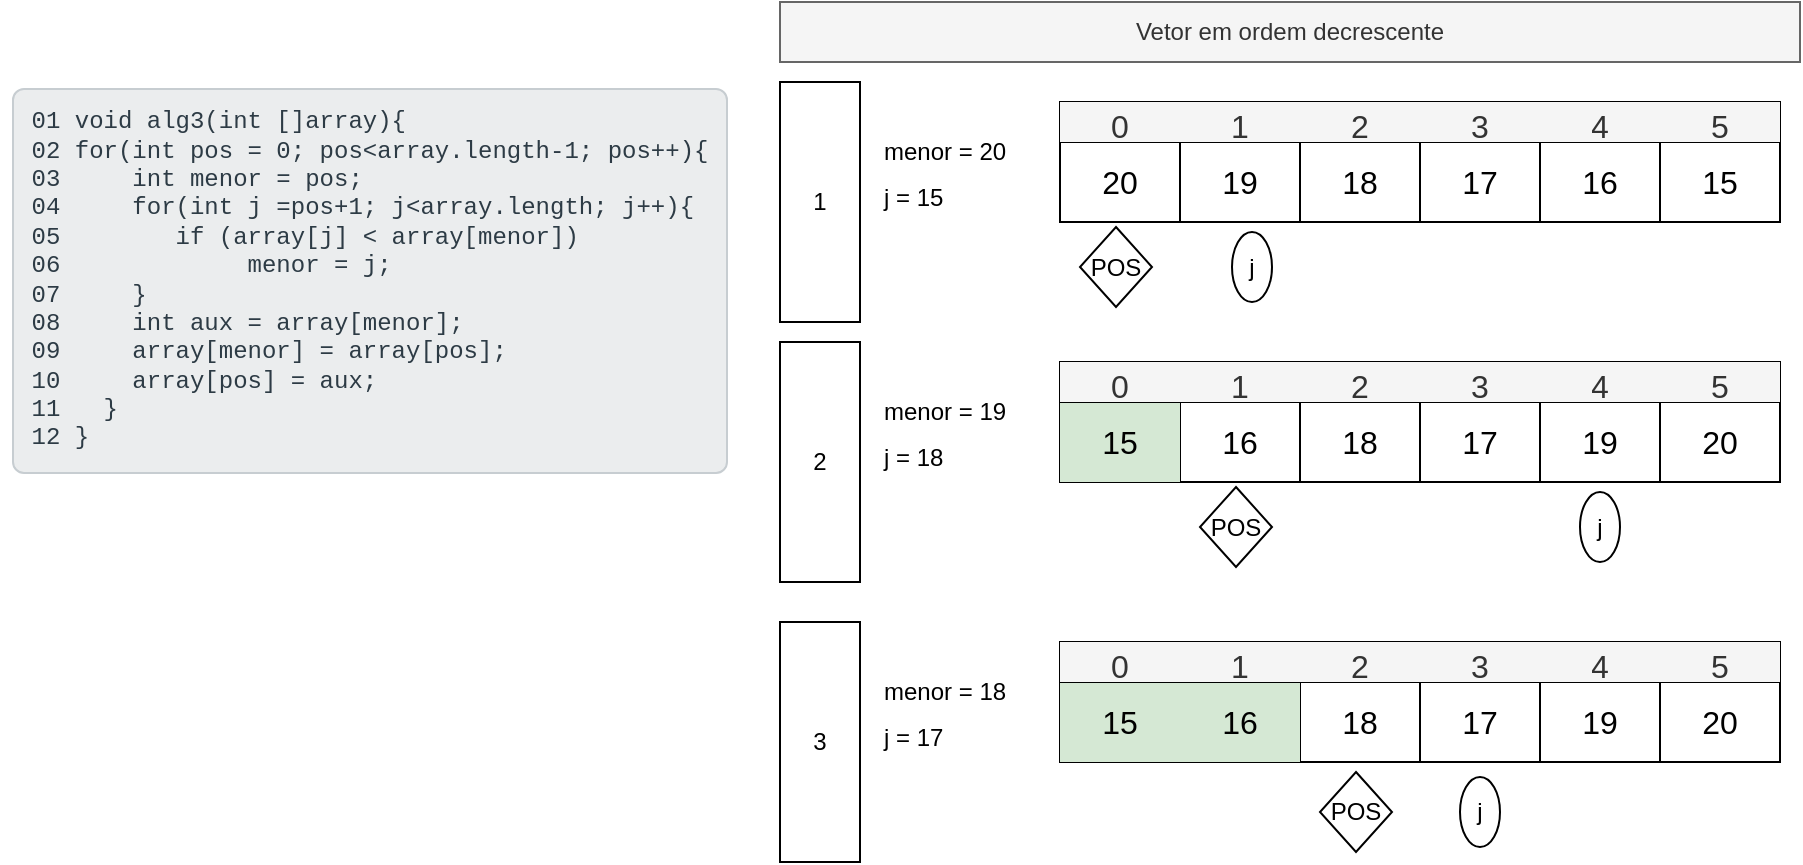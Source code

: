 <mxfile version="21.6.5" type="device" pages="3">
  <diagram name="ex03" id="BR1Prj3-tgJBSqv3UU2t">
    <mxGraphModel dx="2261" dy="2005" grid="1" gridSize="10" guides="1" tooltips="1" connect="1" arrows="1" fold="1" page="1" pageScale="1" pageWidth="827" pageHeight="1169" math="0" shadow="0">
      <root>
        <mxCell id="0" />
        <mxCell id="1" parent="0" />
        <mxCell id="3pLKrQJZCVqUgfeuvjbu-1" value="" style="shape=table;startSize=0;container=1;collapsible=0;childLayout=tableLayout;fontSize=16;" parent="1" vertex="1">
          <mxGeometry x="410" y="-90" width="360" height="40" as="geometry" />
        </mxCell>
        <mxCell id="3pLKrQJZCVqUgfeuvjbu-6" value="" style="shape=tableRow;horizontal=0;startSize=0;swimlaneHead=0;swimlaneBody=0;strokeColor=inherit;top=0;left=0;bottom=0;right=0;collapsible=0;dropTarget=0;fillColor=none;points=[[0,0.5],[1,0.5]];portConstraint=eastwest;fontSize=16;" parent="3pLKrQJZCVqUgfeuvjbu-1" vertex="1">
          <mxGeometry width="360" height="40" as="geometry" />
        </mxCell>
        <mxCell id="3pLKrQJZCVqUgfeuvjbu-7" value="20" style="shape=partialRectangle;html=1;whiteSpace=wrap;connectable=0;strokeColor=inherit;overflow=hidden;fillColor=none;top=0;left=0;bottom=0;right=0;pointerEvents=1;fontSize=16;" parent="3pLKrQJZCVqUgfeuvjbu-6" vertex="1">
          <mxGeometry width="60" height="40" as="geometry">
            <mxRectangle width="60" height="40" as="alternateBounds" />
          </mxGeometry>
        </mxCell>
        <mxCell id="3pLKrQJZCVqUgfeuvjbu-8" value="19" style="shape=partialRectangle;html=1;whiteSpace=wrap;connectable=0;strokeColor=inherit;overflow=hidden;fillColor=none;top=0;left=0;bottom=0;right=0;pointerEvents=1;fontSize=16;" parent="3pLKrQJZCVqUgfeuvjbu-6" vertex="1">
          <mxGeometry x="60" width="60" height="40" as="geometry">
            <mxRectangle width="60" height="40" as="alternateBounds" />
          </mxGeometry>
        </mxCell>
        <mxCell id="3pLKrQJZCVqUgfeuvjbu-9" value="18" style="shape=partialRectangle;html=1;whiteSpace=wrap;connectable=0;strokeColor=inherit;overflow=hidden;fillColor=none;top=0;left=0;bottom=0;right=0;pointerEvents=1;fontSize=16;" parent="3pLKrQJZCVqUgfeuvjbu-6" vertex="1">
          <mxGeometry x="120" width="60" height="40" as="geometry">
            <mxRectangle width="60" height="40" as="alternateBounds" />
          </mxGeometry>
        </mxCell>
        <mxCell id="3pLKrQJZCVqUgfeuvjbu-15" value="17" style="shape=partialRectangle;html=1;whiteSpace=wrap;connectable=0;strokeColor=inherit;overflow=hidden;fillColor=none;top=0;left=0;bottom=0;right=0;pointerEvents=1;fontSize=16;" parent="3pLKrQJZCVqUgfeuvjbu-6" vertex="1">
          <mxGeometry x="180" width="60" height="40" as="geometry">
            <mxRectangle width="60" height="40" as="alternateBounds" />
          </mxGeometry>
        </mxCell>
        <mxCell id="3pLKrQJZCVqUgfeuvjbu-24" value="16" style="shape=partialRectangle;html=1;whiteSpace=wrap;connectable=0;strokeColor=inherit;overflow=hidden;fillColor=none;top=0;left=0;bottom=0;right=0;pointerEvents=1;fontSize=16;" parent="3pLKrQJZCVqUgfeuvjbu-6" vertex="1">
          <mxGeometry x="240" width="60" height="40" as="geometry">
            <mxRectangle width="60" height="40" as="alternateBounds" />
          </mxGeometry>
        </mxCell>
        <mxCell id="3pLKrQJZCVqUgfeuvjbu-21" value="15" style="shape=partialRectangle;html=1;whiteSpace=wrap;connectable=0;strokeColor=inherit;overflow=hidden;fillColor=none;top=0;left=0;bottom=0;right=0;pointerEvents=1;fontSize=16;" parent="3pLKrQJZCVqUgfeuvjbu-6" vertex="1">
          <mxGeometry x="300" width="60" height="40" as="geometry">
            <mxRectangle width="60" height="40" as="alternateBounds" />
          </mxGeometry>
        </mxCell>
        <mxCell id="3pLKrQJZCVqUgfeuvjbu-27" value="&lt;pre style=&quot;font-family: Monaco, Menlo, Consolas, &amp;quot;Courier New&amp;quot;, monospace; font-size: 0.75rem; border-radius: 6px; background-color: rgb(235, 237, 238); border: 1px solid rgb(199, 205, 209); color: rgb(45, 59, 69); padding: 9px; margin-top: 0px; margin-bottom: 12px; line-height: 1.2; word-break: break-all; overflow-wrap: break-word; text-align: start;&quot;&gt;01 void alg3(int []array){&lt;br&gt;02 for(int pos = 0; pos&amp;lt;array.length-1; pos++){&lt;br&gt;03&amp;nbsp;&amp;nbsp;&amp;nbsp;&amp;nbsp; int menor = pos;&lt;br&gt;04&amp;nbsp;&amp;nbsp;&amp;nbsp;&amp;nbsp; for(int j =pos+1; j&amp;lt;array.length; j++){&lt;br&gt;05&amp;nbsp;&amp;nbsp;&amp;nbsp;&amp;nbsp;&amp;nbsp;&amp;nbsp;&amp;nbsp; if (array[j] &amp;lt; array[menor])&lt;br&gt;06&amp;nbsp;&amp;nbsp;&amp;nbsp;&amp;nbsp;&amp;nbsp;&amp;nbsp;&amp;nbsp;&amp;nbsp;&amp;nbsp;&amp;nbsp;&amp;nbsp;&amp;nbsp; menor = j;&lt;br&gt;07&amp;nbsp;&amp;nbsp;&amp;nbsp;&amp;nbsp; }&lt;br&gt;08&amp;nbsp;&amp;nbsp;&amp;nbsp;&amp;nbsp; int aux = array[menor];&lt;br&gt;09&amp;nbsp;&amp;nbsp;&amp;nbsp;&amp;nbsp; array[menor] = array[pos];&lt;br&gt;10&amp;nbsp;&amp;nbsp;&amp;nbsp;&amp;nbsp; array[pos] = aux;&lt;br&gt;11&amp;nbsp;&amp;nbsp; }&lt;br&gt;12 }&lt;/pre&gt;" style="text;html=1;strokeColor=none;fillColor=none;align=center;verticalAlign=middle;whiteSpace=wrap;rounded=0;" parent="1" vertex="1">
          <mxGeometry x="-120" y="-130" width="370" height="230" as="geometry" />
        </mxCell>
        <mxCell id="3pLKrQJZCVqUgfeuvjbu-28" value="POS" style="rhombus;whiteSpace=wrap;html=1;" parent="1" vertex="1">
          <mxGeometry x="420" y="-47.5" width="36" height="40" as="geometry" />
        </mxCell>
        <mxCell id="3pLKrQJZCVqUgfeuvjbu-29" value="j" style="ellipse;whiteSpace=wrap;html=1;" parent="1" vertex="1">
          <mxGeometry x="496" y="-45" width="20" height="35" as="geometry" />
        </mxCell>
        <mxCell id="3pLKrQJZCVqUgfeuvjbu-31" value="" style="shape=table;startSize=0;container=1;collapsible=0;childLayout=tableLayout;fontSize=16;" parent="1" vertex="1">
          <mxGeometry x="410" y="-110" width="360" height="20" as="geometry" />
        </mxCell>
        <mxCell id="3pLKrQJZCVqUgfeuvjbu-32" value="" style="shape=tableRow;horizontal=0;startSize=0;swimlaneHead=0;swimlaneBody=0;strokeColor=inherit;top=0;left=0;bottom=0;right=0;collapsible=0;dropTarget=0;fillColor=none;points=[[0,0.5],[1,0.5]];portConstraint=eastwest;fontSize=16;" parent="3pLKrQJZCVqUgfeuvjbu-31" vertex="1">
          <mxGeometry width="360" height="20" as="geometry" />
        </mxCell>
        <mxCell id="3pLKrQJZCVqUgfeuvjbu-33" value="0" style="shape=partialRectangle;html=1;whiteSpace=wrap;connectable=0;strokeColor=#666666;overflow=hidden;fillColor=#f5f5f5;top=0;left=0;bottom=0;right=0;pointerEvents=1;fontSize=16;fontColor=#333333;" parent="3pLKrQJZCVqUgfeuvjbu-32" vertex="1">
          <mxGeometry width="60" height="20" as="geometry">
            <mxRectangle width="60" height="20" as="alternateBounds" />
          </mxGeometry>
        </mxCell>
        <mxCell id="3pLKrQJZCVqUgfeuvjbu-34" value="1" style="shape=partialRectangle;html=1;whiteSpace=wrap;connectable=0;strokeColor=#666666;overflow=hidden;fillColor=#f5f5f5;top=0;left=0;bottom=0;right=0;pointerEvents=1;fontSize=16;fontColor=#333333;" parent="3pLKrQJZCVqUgfeuvjbu-32" vertex="1">
          <mxGeometry x="60" width="60" height="20" as="geometry">
            <mxRectangle width="60" height="20" as="alternateBounds" />
          </mxGeometry>
        </mxCell>
        <mxCell id="3pLKrQJZCVqUgfeuvjbu-35" value="2" style="shape=partialRectangle;html=1;whiteSpace=wrap;connectable=0;strokeColor=#666666;overflow=hidden;fillColor=#f5f5f5;top=0;left=0;bottom=0;right=0;pointerEvents=1;fontSize=16;fontColor=#333333;" parent="3pLKrQJZCVqUgfeuvjbu-32" vertex="1">
          <mxGeometry x="120" width="60" height="20" as="geometry">
            <mxRectangle width="60" height="20" as="alternateBounds" />
          </mxGeometry>
        </mxCell>
        <mxCell id="3pLKrQJZCVqUgfeuvjbu-36" value="3" style="shape=partialRectangle;html=1;whiteSpace=wrap;connectable=0;strokeColor=#666666;overflow=hidden;fillColor=#f5f5f5;top=0;left=0;bottom=0;right=0;pointerEvents=1;fontSize=16;fontColor=#333333;" parent="3pLKrQJZCVqUgfeuvjbu-32" vertex="1">
          <mxGeometry x="180" width="60" height="20" as="geometry">
            <mxRectangle width="60" height="20" as="alternateBounds" />
          </mxGeometry>
        </mxCell>
        <mxCell id="3pLKrQJZCVqUgfeuvjbu-37" value="4" style="shape=partialRectangle;html=1;whiteSpace=wrap;connectable=0;strokeColor=#666666;overflow=hidden;fillColor=#f5f5f5;top=0;left=0;bottom=0;right=0;pointerEvents=1;fontSize=16;fontColor=#333333;" parent="3pLKrQJZCVqUgfeuvjbu-32" vertex="1">
          <mxGeometry x="240" width="60" height="20" as="geometry">
            <mxRectangle width="60" height="20" as="alternateBounds" />
          </mxGeometry>
        </mxCell>
        <mxCell id="3pLKrQJZCVqUgfeuvjbu-38" value="5" style="shape=partialRectangle;html=1;whiteSpace=wrap;connectable=0;strokeColor=#666666;overflow=hidden;fillColor=#f5f5f5;top=0;left=0;bottom=0;right=0;pointerEvents=1;fontSize=16;fontColor=#333333;" parent="3pLKrQJZCVqUgfeuvjbu-32" vertex="1">
          <mxGeometry x="300" width="60" height="20" as="geometry">
            <mxRectangle width="60" height="20" as="alternateBounds" />
          </mxGeometry>
        </mxCell>
        <mxCell id="3pLKrQJZCVqUgfeuvjbu-40" value="1" style="rounded=0;whiteSpace=wrap;html=1;" parent="1" vertex="1">
          <mxGeometry x="270" y="-120" width="40" height="120" as="geometry" />
        </mxCell>
        <mxCell id="3pLKrQJZCVqUgfeuvjbu-41" value="menor = 20" style="text;html=1;strokeColor=none;fillColor=none;align=left;verticalAlign=middle;whiteSpace=wrap;rounded=0;" parent="1" vertex="1">
          <mxGeometry x="320" y="-100" width="80" height="30" as="geometry" />
        </mxCell>
        <mxCell id="3pLKrQJZCVqUgfeuvjbu-44" value="j = 15" style="text;html=1;strokeColor=none;fillColor=none;align=left;verticalAlign=middle;whiteSpace=wrap;rounded=0;" parent="1" vertex="1">
          <mxGeometry x="320" y="-77.5" width="60" height="30" as="geometry" />
        </mxCell>
        <mxCell id="3pLKrQJZCVqUgfeuvjbu-116" value="" style="shape=table;startSize=0;container=1;collapsible=0;childLayout=tableLayout;fontSize=16;" parent="1" vertex="1">
          <mxGeometry x="410" y="40" width="360" height="40" as="geometry" />
        </mxCell>
        <mxCell id="3pLKrQJZCVqUgfeuvjbu-117" value="" style="shape=tableRow;horizontal=0;startSize=0;swimlaneHead=0;swimlaneBody=0;strokeColor=inherit;top=0;left=0;bottom=0;right=0;collapsible=0;dropTarget=0;fillColor=none;points=[[0,0.5],[1,0.5]];portConstraint=eastwest;fontSize=16;" parent="3pLKrQJZCVqUgfeuvjbu-116" vertex="1">
          <mxGeometry width="360" height="40" as="geometry" />
        </mxCell>
        <mxCell id="3pLKrQJZCVqUgfeuvjbu-118" value="15" style="shape=partialRectangle;html=1;whiteSpace=wrap;connectable=0;strokeColor=#82b366;overflow=hidden;fillColor=#d5e8d4;top=0;left=0;bottom=0;right=0;pointerEvents=1;fontSize=16;labelBackgroundColor=none;labelBorderColor=none;" parent="3pLKrQJZCVqUgfeuvjbu-117" vertex="1">
          <mxGeometry width="60" height="40" as="geometry">
            <mxRectangle width="60" height="40" as="alternateBounds" />
          </mxGeometry>
        </mxCell>
        <mxCell id="3pLKrQJZCVqUgfeuvjbu-119" value="16" style="shape=partialRectangle;html=1;whiteSpace=wrap;connectable=0;strokeColor=inherit;overflow=hidden;fillColor=none;top=0;left=0;bottom=0;right=0;pointerEvents=1;fontSize=16;" parent="3pLKrQJZCVqUgfeuvjbu-117" vertex="1">
          <mxGeometry x="60" width="60" height="40" as="geometry">
            <mxRectangle width="60" height="40" as="alternateBounds" />
          </mxGeometry>
        </mxCell>
        <mxCell id="3pLKrQJZCVqUgfeuvjbu-120" value="18" style="shape=partialRectangle;html=1;whiteSpace=wrap;connectable=0;strokeColor=inherit;overflow=hidden;fillColor=none;top=0;left=0;bottom=0;right=0;pointerEvents=1;fontSize=16;" parent="3pLKrQJZCVqUgfeuvjbu-117" vertex="1">
          <mxGeometry x="120" width="60" height="40" as="geometry">
            <mxRectangle width="60" height="40" as="alternateBounds" />
          </mxGeometry>
        </mxCell>
        <mxCell id="3pLKrQJZCVqUgfeuvjbu-121" value="17" style="shape=partialRectangle;html=1;whiteSpace=wrap;connectable=0;strokeColor=inherit;overflow=hidden;fillColor=none;top=0;left=0;bottom=0;right=0;pointerEvents=1;fontSize=16;" parent="3pLKrQJZCVqUgfeuvjbu-117" vertex="1">
          <mxGeometry x="180" width="60" height="40" as="geometry">
            <mxRectangle width="60" height="40" as="alternateBounds" />
          </mxGeometry>
        </mxCell>
        <mxCell id="3pLKrQJZCVqUgfeuvjbu-122" value="19" style="shape=partialRectangle;html=1;whiteSpace=wrap;connectable=0;strokeColor=inherit;overflow=hidden;fillColor=none;top=0;left=0;bottom=0;right=0;pointerEvents=1;fontSize=16;" parent="3pLKrQJZCVqUgfeuvjbu-117" vertex="1">
          <mxGeometry x="240" width="60" height="40" as="geometry">
            <mxRectangle width="60" height="40" as="alternateBounds" />
          </mxGeometry>
        </mxCell>
        <mxCell id="3pLKrQJZCVqUgfeuvjbu-123" value="20" style="shape=partialRectangle;html=1;whiteSpace=wrap;connectable=0;strokeColor=inherit;overflow=hidden;fillColor=none;top=0;left=0;bottom=0;right=0;pointerEvents=1;fontSize=16;" parent="3pLKrQJZCVqUgfeuvjbu-117" vertex="1">
          <mxGeometry x="300" width="60" height="40" as="geometry">
            <mxRectangle width="60" height="40" as="alternateBounds" />
          </mxGeometry>
        </mxCell>
        <mxCell id="3pLKrQJZCVqUgfeuvjbu-124" value="POS" style="rhombus;whiteSpace=wrap;html=1;fontStyle=0" parent="1" vertex="1">
          <mxGeometry x="480" y="82.5" width="36" height="40" as="geometry" />
        </mxCell>
        <mxCell id="3pLKrQJZCVqUgfeuvjbu-125" value="j" style="ellipse;whiteSpace=wrap;html=1;" parent="1" vertex="1">
          <mxGeometry x="670" y="85" width="20" height="35" as="geometry" />
        </mxCell>
        <mxCell id="3pLKrQJZCVqUgfeuvjbu-126" value="" style="shape=table;startSize=0;container=1;collapsible=0;childLayout=tableLayout;fontSize=16;" parent="1" vertex="1">
          <mxGeometry x="410" y="20" width="360" height="20" as="geometry" />
        </mxCell>
        <mxCell id="3pLKrQJZCVqUgfeuvjbu-127" value="" style="shape=tableRow;horizontal=0;startSize=0;swimlaneHead=0;swimlaneBody=0;strokeColor=inherit;top=0;left=0;bottom=0;right=0;collapsible=0;dropTarget=0;fillColor=none;points=[[0,0.5],[1,0.5]];portConstraint=eastwest;fontSize=16;" parent="3pLKrQJZCVqUgfeuvjbu-126" vertex="1">
          <mxGeometry width="360" height="20" as="geometry" />
        </mxCell>
        <mxCell id="3pLKrQJZCVqUgfeuvjbu-128" value="0" style="shape=partialRectangle;html=1;whiteSpace=wrap;connectable=0;strokeColor=#666666;overflow=hidden;fillColor=#f5f5f5;top=0;left=0;bottom=0;right=0;pointerEvents=1;fontSize=16;fontColor=#333333;" parent="3pLKrQJZCVqUgfeuvjbu-127" vertex="1">
          <mxGeometry width="60" height="20" as="geometry">
            <mxRectangle width="60" height="20" as="alternateBounds" />
          </mxGeometry>
        </mxCell>
        <mxCell id="3pLKrQJZCVqUgfeuvjbu-129" value="1" style="shape=partialRectangle;html=1;whiteSpace=wrap;connectable=0;strokeColor=#666666;overflow=hidden;fillColor=#f5f5f5;top=0;left=0;bottom=0;right=0;pointerEvents=1;fontSize=16;fontColor=#333333;" parent="3pLKrQJZCVqUgfeuvjbu-127" vertex="1">
          <mxGeometry x="60" width="60" height="20" as="geometry">
            <mxRectangle width="60" height="20" as="alternateBounds" />
          </mxGeometry>
        </mxCell>
        <mxCell id="3pLKrQJZCVqUgfeuvjbu-130" value="2" style="shape=partialRectangle;html=1;whiteSpace=wrap;connectable=0;strokeColor=#666666;overflow=hidden;fillColor=#f5f5f5;top=0;left=0;bottom=0;right=0;pointerEvents=1;fontSize=16;fontColor=#333333;" parent="3pLKrQJZCVqUgfeuvjbu-127" vertex="1">
          <mxGeometry x="120" width="60" height="20" as="geometry">
            <mxRectangle width="60" height="20" as="alternateBounds" />
          </mxGeometry>
        </mxCell>
        <mxCell id="3pLKrQJZCVqUgfeuvjbu-131" value="3" style="shape=partialRectangle;html=1;whiteSpace=wrap;connectable=0;strokeColor=#666666;overflow=hidden;fillColor=#f5f5f5;top=0;left=0;bottom=0;right=0;pointerEvents=1;fontSize=16;fontColor=#333333;" parent="3pLKrQJZCVqUgfeuvjbu-127" vertex="1">
          <mxGeometry x="180" width="60" height="20" as="geometry">
            <mxRectangle width="60" height="20" as="alternateBounds" />
          </mxGeometry>
        </mxCell>
        <mxCell id="3pLKrQJZCVqUgfeuvjbu-132" value="4" style="shape=partialRectangle;html=1;whiteSpace=wrap;connectable=0;strokeColor=#666666;overflow=hidden;fillColor=#f5f5f5;top=0;left=0;bottom=0;right=0;pointerEvents=1;fontSize=16;fontColor=#333333;" parent="3pLKrQJZCVqUgfeuvjbu-127" vertex="1">
          <mxGeometry x="240" width="60" height="20" as="geometry">
            <mxRectangle width="60" height="20" as="alternateBounds" />
          </mxGeometry>
        </mxCell>
        <mxCell id="3pLKrQJZCVqUgfeuvjbu-133" value="5" style="shape=partialRectangle;html=1;whiteSpace=wrap;connectable=0;strokeColor=#666666;overflow=hidden;fillColor=#f5f5f5;top=0;left=0;bottom=0;right=0;pointerEvents=1;fontSize=16;fontColor=#333333;" parent="3pLKrQJZCVqUgfeuvjbu-127" vertex="1">
          <mxGeometry x="300" width="60" height="20" as="geometry">
            <mxRectangle width="60" height="20" as="alternateBounds" />
          </mxGeometry>
        </mxCell>
        <mxCell id="3pLKrQJZCVqUgfeuvjbu-134" value="2" style="rounded=0;whiteSpace=wrap;html=1;" parent="1" vertex="1">
          <mxGeometry x="270" y="10" width="40" height="120" as="geometry" />
        </mxCell>
        <mxCell id="3pLKrQJZCVqUgfeuvjbu-135" value="menor = 19" style="text;html=1;strokeColor=none;fillColor=none;align=left;verticalAlign=middle;whiteSpace=wrap;rounded=0;" parent="1" vertex="1">
          <mxGeometry x="320" y="30" width="80" height="30" as="geometry" />
        </mxCell>
        <mxCell id="3pLKrQJZCVqUgfeuvjbu-136" value="j = 18" style="text;html=1;strokeColor=none;fillColor=none;align=left;verticalAlign=middle;whiteSpace=wrap;rounded=0;" parent="1" vertex="1">
          <mxGeometry x="320" y="52.5" width="60" height="30" as="geometry" />
        </mxCell>
        <mxCell id="3pLKrQJZCVqUgfeuvjbu-137" value="" style="shape=table;startSize=0;container=1;collapsible=0;childLayout=tableLayout;fontSize=16;" parent="1" vertex="1">
          <mxGeometry x="410" y="180" width="360" height="40" as="geometry" />
        </mxCell>
        <mxCell id="3pLKrQJZCVqUgfeuvjbu-138" value="" style="shape=tableRow;horizontal=0;startSize=0;swimlaneHead=0;swimlaneBody=0;strokeColor=inherit;top=0;left=0;bottom=0;right=0;collapsible=0;dropTarget=0;fillColor=none;points=[[0,0.5],[1,0.5]];portConstraint=eastwest;fontSize=16;" parent="3pLKrQJZCVqUgfeuvjbu-137" vertex="1">
          <mxGeometry width="360" height="40" as="geometry" />
        </mxCell>
        <mxCell id="3pLKrQJZCVqUgfeuvjbu-139" value="15" style="shape=partialRectangle;html=1;whiteSpace=wrap;connectable=0;strokeColor=#82b366;overflow=hidden;fillColor=#d5e8d4;top=0;left=0;bottom=0;right=0;pointerEvents=1;fontSize=16;labelBackgroundColor=none;labelBorderColor=none;" parent="3pLKrQJZCVqUgfeuvjbu-138" vertex="1">
          <mxGeometry width="60" height="40" as="geometry">
            <mxRectangle width="60" height="40" as="alternateBounds" />
          </mxGeometry>
        </mxCell>
        <mxCell id="3pLKrQJZCVqUgfeuvjbu-140" value="16" style="shape=partialRectangle;html=1;whiteSpace=wrap;connectable=0;strokeColor=#82b366;overflow=hidden;fillColor=#d5e8d4;top=0;left=0;bottom=0;right=0;pointerEvents=1;fontSize=16;" parent="3pLKrQJZCVqUgfeuvjbu-138" vertex="1">
          <mxGeometry x="60" width="60" height="40" as="geometry">
            <mxRectangle width="60" height="40" as="alternateBounds" />
          </mxGeometry>
        </mxCell>
        <mxCell id="3pLKrQJZCVqUgfeuvjbu-141" value="18" style="shape=partialRectangle;html=1;whiteSpace=wrap;connectable=0;strokeColor=inherit;overflow=hidden;fillColor=none;top=0;left=0;bottom=0;right=0;pointerEvents=1;fontSize=16;" parent="3pLKrQJZCVqUgfeuvjbu-138" vertex="1">
          <mxGeometry x="120" width="60" height="40" as="geometry">
            <mxRectangle width="60" height="40" as="alternateBounds" />
          </mxGeometry>
        </mxCell>
        <mxCell id="3pLKrQJZCVqUgfeuvjbu-142" value="17" style="shape=partialRectangle;html=1;whiteSpace=wrap;connectable=0;strokeColor=inherit;overflow=hidden;fillColor=none;top=0;left=0;bottom=0;right=0;pointerEvents=1;fontSize=16;" parent="3pLKrQJZCVqUgfeuvjbu-138" vertex="1">
          <mxGeometry x="180" width="60" height="40" as="geometry">
            <mxRectangle width="60" height="40" as="alternateBounds" />
          </mxGeometry>
        </mxCell>
        <mxCell id="3pLKrQJZCVqUgfeuvjbu-143" value="19" style="shape=partialRectangle;html=1;whiteSpace=wrap;connectable=0;strokeColor=inherit;overflow=hidden;fillColor=none;top=0;left=0;bottom=0;right=0;pointerEvents=1;fontSize=16;" parent="3pLKrQJZCVqUgfeuvjbu-138" vertex="1">
          <mxGeometry x="240" width="60" height="40" as="geometry">
            <mxRectangle width="60" height="40" as="alternateBounds" />
          </mxGeometry>
        </mxCell>
        <mxCell id="3pLKrQJZCVqUgfeuvjbu-144" value="20" style="shape=partialRectangle;html=1;whiteSpace=wrap;connectable=0;strokeColor=inherit;overflow=hidden;fillColor=none;top=0;left=0;bottom=0;right=0;pointerEvents=1;fontSize=16;" parent="3pLKrQJZCVqUgfeuvjbu-138" vertex="1">
          <mxGeometry x="300" width="60" height="40" as="geometry">
            <mxRectangle width="60" height="40" as="alternateBounds" />
          </mxGeometry>
        </mxCell>
        <mxCell id="3pLKrQJZCVqUgfeuvjbu-145" value="POS" style="rhombus;whiteSpace=wrap;html=1;fontStyle=0" parent="1" vertex="1">
          <mxGeometry x="540" y="225" width="36" height="40" as="geometry" />
        </mxCell>
        <mxCell id="3pLKrQJZCVqUgfeuvjbu-146" value="j" style="ellipse;whiteSpace=wrap;html=1;" parent="1" vertex="1">
          <mxGeometry x="610" y="227.5" width="20" height="35" as="geometry" />
        </mxCell>
        <mxCell id="3pLKrQJZCVqUgfeuvjbu-147" value="" style="shape=table;startSize=0;container=1;collapsible=0;childLayout=tableLayout;fontSize=16;" parent="1" vertex="1">
          <mxGeometry x="410" y="160" width="360" height="20" as="geometry" />
        </mxCell>
        <mxCell id="3pLKrQJZCVqUgfeuvjbu-148" value="" style="shape=tableRow;horizontal=0;startSize=0;swimlaneHead=0;swimlaneBody=0;strokeColor=inherit;top=0;left=0;bottom=0;right=0;collapsible=0;dropTarget=0;fillColor=none;points=[[0,0.5],[1,0.5]];portConstraint=eastwest;fontSize=16;" parent="3pLKrQJZCVqUgfeuvjbu-147" vertex="1">
          <mxGeometry width="360" height="20" as="geometry" />
        </mxCell>
        <mxCell id="3pLKrQJZCVqUgfeuvjbu-149" value="0" style="shape=partialRectangle;html=1;whiteSpace=wrap;connectable=0;strokeColor=#666666;overflow=hidden;fillColor=#f5f5f5;top=0;left=0;bottom=0;right=0;pointerEvents=1;fontSize=16;fontColor=#333333;" parent="3pLKrQJZCVqUgfeuvjbu-148" vertex="1">
          <mxGeometry width="60" height="20" as="geometry">
            <mxRectangle width="60" height="20" as="alternateBounds" />
          </mxGeometry>
        </mxCell>
        <mxCell id="3pLKrQJZCVqUgfeuvjbu-150" value="1" style="shape=partialRectangle;html=1;whiteSpace=wrap;connectable=0;strokeColor=#666666;overflow=hidden;fillColor=#f5f5f5;top=0;left=0;bottom=0;right=0;pointerEvents=1;fontSize=16;fontColor=#333333;" parent="3pLKrQJZCVqUgfeuvjbu-148" vertex="1">
          <mxGeometry x="60" width="60" height="20" as="geometry">
            <mxRectangle width="60" height="20" as="alternateBounds" />
          </mxGeometry>
        </mxCell>
        <mxCell id="3pLKrQJZCVqUgfeuvjbu-151" value="2" style="shape=partialRectangle;html=1;whiteSpace=wrap;connectable=0;strokeColor=#666666;overflow=hidden;fillColor=#f5f5f5;top=0;left=0;bottom=0;right=0;pointerEvents=1;fontSize=16;fontColor=#333333;" parent="3pLKrQJZCVqUgfeuvjbu-148" vertex="1">
          <mxGeometry x="120" width="60" height="20" as="geometry">
            <mxRectangle width="60" height="20" as="alternateBounds" />
          </mxGeometry>
        </mxCell>
        <mxCell id="3pLKrQJZCVqUgfeuvjbu-152" value="3" style="shape=partialRectangle;html=1;whiteSpace=wrap;connectable=0;strokeColor=#666666;overflow=hidden;fillColor=#f5f5f5;top=0;left=0;bottom=0;right=0;pointerEvents=1;fontSize=16;fontColor=#333333;" parent="3pLKrQJZCVqUgfeuvjbu-148" vertex="1">
          <mxGeometry x="180" width="60" height="20" as="geometry">
            <mxRectangle width="60" height="20" as="alternateBounds" />
          </mxGeometry>
        </mxCell>
        <mxCell id="3pLKrQJZCVqUgfeuvjbu-153" value="4" style="shape=partialRectangle;html=1;whiteSpace=wrap;connectable=0;strokeColor=#666666;overflow=hidden;fillColor=#f5f5f5;top=0;left=0;bottom=0;right=0;pointerEvents=1;fontSize=16;fontColor=#333333;" parent="3pLKrQJZCVqUgfeuvjbu-148" vertex="1">
          <mxGeometry x="240" width="60" height="20" as="geometry">
            <mxRectangle width="60" height="20" as="alternateBounds" />
          </mxGeometry>
        </mxCell>
        <mxCell id="3pLKrQJZCVqUgfeuvjbu-154" value="5" style="shape=partialRectangle;html=1;whiteSpace=wrap;connectable=0;strokeColor=#666666;overflow=hidden;fillColor=#f5f5f5;top=0;left=0;bottom=0;right=0;pointerEvents=1;fontSize=16;fontColor=#333333;" parent="3pLKrQJZCVqUgfeuvjbu-148" vertex="1">
          <mxGeometry x="300" width="60" height="20" as="geometry">
            <mxRectangle width="60" height="20" as="alternateBounds" />
          </mxGeometry>
        </mxCell>
        <mxCell id="3pLKrQJZCVqUgfeuvjbu-155" value="3" style="rounded=0;whiteSpace=wrap;html=1;" parent="1" vertex="1">
          <mxGeometry x="270" y="150" width="40" height="120" as="geometry" />
        </mxCell>
        <mxCell id="3pLKrQJZCVqUgfeuvjbu-156" value="menor = 18" style="text;html=1;strokeColor=none;fillColor=none;align=left;verticalAlign=middle;whiteSpace=wrap;rounded=0;" parent="1" vertex="1">
          <mxGeometry x="320" y="170" width="80" height="30" as="geometry" />
        </mxCell>
        <mxCell id="3pLKrQJZCVqUgfeuvjbu-157" value="j = 17" style="text;html=1;strokeColor=none;fillColor=none;align=left;verticalAlign=middle;whiteSpace=wrap;rounded=0;" parent="1" vertex="1">
          <mxGeometry x="320" y="192.5" width="60" height="30" as="geometry" />
        </mxCell>
        <mxCell id="3pLKrQJZCVqUgfeuvjbu-159" value="Vetor em ordem decrescente" style="text;html=1;strokeColor=#666666;fillColor=#f5f5f5;align=center;verticalAlign=middle;whiteSpace=wrap;rounded=0;fontColor=#333333;" parent="1" vertex="1">
          <mxGeometry x="270" y="-160" width="510" height="30" as="geometry" />
        </mxCell>
      </root>
    </mxGraphModel>
  </diagram>
  <diagram id="zmj744fXGA35CLiPh1V7" name="ex03.1">
    <mxGraphModel dx="958" dy="645" grid="1" gridSize="10" guides="1" tooltips="1" connect="1" arrows="1" fold="1" page="1" pageScale="1" pageWidth="827" pageHeight="1169" math="0" shadow="0">
      <root>
        <mxCell id="0" />
        <mxCell id="1" parent="0" />
        <mxCell id="jy4Bw1LJ2rZreu86NDXg-31" style="edgeStyle=orthogonalEdgeStyle;rounded=0;orthogonalLoop=1;jettySize=auto;html=1;elbow=vertical;curved=1;" parent="1" source="jy4Bw1LJ2rZreu86NDXg-1" target="jy4Bw1LJ2rZreu86NDXg-4" edge="1">
          <mxGeometry relative="1" as="geometry">
            <Array as="points">
              <mxPoint x="170" y="560" />
              <mxPoint x="430" y="560" />
            </Array>
          </mxGeometry>
        </mxCell>
        <mxCell id="jy4Bw1LJ2rZreu86NDXg-33" style="edgeStyle=orthogonalEdgeStyle;rounded=0;orthogonalLoop=1;jettySize=auto;html=1;" parent="1" source="jy4Bw1LJ2rZreu86NDXg-1" target="jy4Bw1LJ2rZreu86NDXg-5" edge="1">
          <mxGeometry relative="1" as="geometry">
            <Array as="points">
              <mxPoint x="150" y="540" />
              <mxPoint x="560" y="540" />
            </Array>
          </mxGeometry>
        </mxCell>
        <mxCell id="jy4Bw1LJ2rZreu86NDXg-1" value="3" style="rounded=1;whiteSpace=wrap;html=1;" parent="1" vertex="1">
          <mxGeometry x="120" y="630" width="60" height="60" as="geometry" />
        </mxCell>
        <mxCell id="jy4Bw1LJ2rZreu86NDXg-34" style="edgeStyle=orthogonalEdgeStyle;rounded=0;orthogonalLoop=1;jettySize=auto;html=1;entryX=0.5;entryY=1;entryDx=0;entryDy=0;curved=1;" parent="1" source="jy4Bw1LJ2rZreu86NDXg-2" target="jy4Bw1LJ2rZreu86NDXg-4" edge="1">
          <mxGeometry relative="1" as="geometry">
            <Array as="points">
              <mxPoint x="280" y="760" />
              <mxPoint x="430" y="760" />
            </Array>
          </mxGeometry>
        </mxCell>
        <mxCell id="jy4Bw1LJ2rZreu86NDXg-35" style="edgeStyle=orthogonalEdgeStyle;rounded=0;orthogonalLoop=1;jettySize=auto;html=1;" parent="1" source="jy4Bw1LJ2rZreu86NDXg-2" target="jy4Bw1LJ2rZreu86NDXg-5" edge="1">
          <mxGeometry relative="1" as="geometry">
            <Array as="points">
              <mxPoint x="270" y="780" />
              <mxPoint x="560" y="780" />
            </Array>
          </mxGeometry>
        </mxCell>
        <mxCell id="jy4Bw1LJ2rZreu86NDXg-2" value="&lt;font style=&quot;font-size: 9px;&quot;&gt;(n^2 - n) / 2&lt;/font&gt;" style="rounded=1;whiteSpace=wrap;html=1;" parent="1" vertex="1">
          <mxGeometry x="240" y="630" width="60" height="60" as="geometry" />
        </mxCell>
        <mxCell id="jy4Bw1LJ2rZreu86NDXg-3" value="+" style="rounded=1;whiteSpace=wrap;html=1;" parent="1" vertex="1">
          <mxGeometry x="190" y="650" width="40" height="20" as="geometry" />
        </mxCell>
        <mxCell id="jy4Bw1LJ2rZreu86NDXg-4" value="n" style="rounded=1;whiteSpace=wrap;html=1;" parent="1" vertex="1">
          <mxGeometry x="400" y="630" width="60" height="60" as="geometry" />
        </mxCell>
        <mxCell id="jy4Bw1LJ2rZreu86NDXg-5" value="1" style="rounded=1;whiteSpace=wrap;html=1;" parent="1" vertex="1">
          <mxGeometry x="530" y="630" width="60" height="60" as="geometry" />
        </mxCell>
        <mxCell id="jy4Bw1LJ2rZreu86NDXg-6" value="-" style="rounded=1;whiteSpace=wrap;html=1;" parent="1" vertex="1">
          <mxGeometry x="480" y="650" width="40" height="20" as="geometry" />
        </mxCell>
        <mxCell id="jy4Bw1LJ2rZreu86NDXg-9" value="(" style="text;html=1;strokeColor=none;fillColor=none;align=center;verticalAlign=middle;whiteSpace=wrap;rounded=0;fontSize=100;" parent="1" vertex="1">
          <mxGeometry x="70" y="640" width="60" height="30" as="geometry" />
        </mxCell>
        <mxCell id="jy4Bw1LJ2rZreu86NDXg-10" value=")" style="text;html=1;strokeColor=none;fillColor=none;align=center;verticalAlign=middle;whiteSpace=wrap;rounded=0;fontSize=100;" parent="1" vertex="1">
          <mxGeometry x="300" y="640" width="60" height="30" as="geometry" />
        </mxCell>
        <mxCell id="jy4Bw1LJ2rZreu86NDXg-11" value="(" style="text;html=1;strokeColor=none;fillColor=none;align=center;verticalAlign=middle;whiteSpace=wrap;rounded=0;fontSize=100;" parent="1" vertex="1">
          <mxGeometry x="360" y="640" width="60" height="30" as="geometry" />
        </mxCell>
        <mxCell id="jy4Bw1LJ2rZreu86NDXg-12" value=")" style="text;html=1;strokeColor=none;fillColor=none;align=center;verticalAlign=middle;whiteSpace=wrap;rounded=0;fontSize=100;" parent="1" vertex="1">
          <mxGeometry x="570" y="640" width="60" height="30" as="geometry" />
        </mxCell>
        <mxCell id="jy4Bw1LJ2rZreu86NDXg-46" value="3n" style="rounded=1;whiteSpace=wrap;html=1;" parent="1" vertex="1">
          <mxGeometry x="120" y="800" width="60" height="60" as="geometry" />
        </mxCell>
        <mxCell id="jy4Bw1LJ2rZreu86NDXg-48" value="-" style="rounded=1;whiteSpace=wrap;html=1;" parent="1" vertex="1">
          <mxGeometry x="190" y="820" width="40" height="20" as="geometry" />
        </mxCell>
        <mxCell id="jy4Bw1LJ2rZreu86NDXg-49" value="3" style="rounded=1;whiteSpace=wrap;html=1;" parent="1" vertex="1">
          <mxGeometry x="240" y="800" width="60" height="60" as="geometry" />
        </mxCell>
        <mxCell id="jy4Bw1LJ2rZreu86NDXg-50" value="+" style="rounded=1;whiteSpace=wrap;html=1;" parent="1" vertex="1">
          <mxGeometry x="320" y="820" width="40" height="20" as="geometry" />
        </mxCell>
        <mxCell id="jy4Bw1LJ2rZreu86NDXg-51" value="&lt;font style=&quot;font-size: 9px;&quot;&gt;(n^3 - n^2) / 2&lt;/font&gt;" style="rounded=1;whiteSpace=wrap;html=1;" parent="1" vertex="1">
          <mxGeometry x="370" y="800" width="60" height="60" as="geometry" />
        </mxCell>
        <mxCell id="0sv8gV772ZExOVbSIiA9-4" value="-" style="rounded=1;whiteSpace=wrap;html=1;" parent="1" vertex="1">
          <mxGeometry x="450" y="820" width="40" height="20" as="geometry" />
        </mxCell>
        <mxCell id="0sv8gV772ZExOVbSIiA9-6" value="&lt;font style=&quot;font-size: 9px;&quot;&gt;(n^2 - n) / 2&lt;/font&gt;" style="rounded=1;whiteSpace=wrap;html=1;" parent="1" vertex="1">
          <mxGeometry x="500" y="800" width="60" height="60" as="geometry" />
        </mxCell>
        <mxCell id="0sv8gV772ZExOVbSIiA9-7" value="&lt;font style=&quot;font-size: 13px;&quot;&gt;(n^3 - 2n^2 + n) / 2&lt;/font&gt;" style="rounded=1;whiteSpace=wrap;html=1;" parent="1" vertex="1">
          <mxGeometry x="370" y="890" width="220" height="60" as="geometry" />
        </mxCell>
        <mxCell id="0sv8gV772ZExOVbSIiA9-8" value="3n" style="rounded=1;whiteSpace=wrap;html=1;" parent="1" vertex="1">
          <mxGeometry x="120" y="890" width="60" height="60" as="geometry" />
        </mxCell>
        <mxCell id="0sv8gV772ZExOVbSIiA9-10" value="-" style="rounded=1;whiteSpace=wrap;html=1;" parent="1" vertex="1">
          <mxGeometry x="190" y="910" width="40" height="20" as="geometry" />
        </mxCell>
        <mxCell id="0sv8gV772ZExOVbSIiA9-16" value="3" style="rounded=1;whiteSpace=wrap;html=1;" parent="1" vertex="1">
          <mxGeometry x="250" y="890" width="60" height="60" as="geometry" />
        </mxCell>
        <mxCell id="0sv8gV772ZExOVbSIiA9-19" value="+" style="rounded=1;whiteSpace=wrap;html=1;" parent="1" vertex="1">
          <mxGeometry x="320" y="910" width="40" height="20" as="geometry" />
        </mxCell>
      </root>
    </mxGraphModel>
  </diagram>
  <diagram id="3ZBKqOUXUmYFH5Au-BPC" name="EX04">
    <mxGraphModel dx="1816" dy="1746" grid="1" gridSize="10" guides="1" tooltips="1" connect="1" arrows="1" fold="1" page="1" pageScale="1" pageWidth="827" pageHeight="1169" math="0" shadow="0">
      <root>
        <mxCell id="0" />
        <mxCell id="1" parent="0" />
        <mxCell id="oUH0imvJG1sLWcr0oiTH-1" value="" style="shape=table;startSize=0;container=1;collapsible=0;childLayout=tableLayout;fontSize=16;" vertex="1" parent="1">
          <mxGeometry x="410" y="-90" width="360" height="40" as="geometry" />
        </mxCell>
        <mxCell id="oUH0imvJG1sLWcr0oiTH-2" value="" style="shape=tableRow;horizontal=0;startSize=0;swimlaneHead=0;swimlaneBody=0;strokeColor=inherit;top=0;left=0;bottom=0;right=0;collapsible=0;dropTarget=0;fillColor=none;points=[[0,0.5],[1,0.5]];portConstraint=eastwest;fontSize=16;" vertex="1" parent="oUH0imvJG1sLWcr0oiTH-1">
          <mxGeometry width="360" height="40" as="geometry" />
        </mxCell>
        <mxCell id="oUH0imvJG1sLWcr0oiTH-3" value="20" style="shape=partialRectangle;html=1;whiteSpace=wrap;connectable=0;strokeColor=inherit;overflow=hidden;fillColor=none;top=0;left=0;bottom=0;right=0;pointerEvents=1;fontSize=16;" vertex="1" parent="oUH0imvJG1sLWcr0oiTH-2">
          <mxGeometry width="60" height="40" as="geometry">
            <mxRectangle width="60" height="40" as="alternateBounds" />
          </mxGeometry>
        </mxCell>
        <mxCell id="oUH0imvJG1sLWcr0oiTH-4" value="19" style="shape=partialRectangle;html=1;whiteSpace=wrap;connectable=0;strokeColor=inherit;overflow=hidden;fillColor=none;top=0;left=0;bottom=0;right=0;pointerEvents=1;fontSize=16;" vertex="1" parent="oUH0imvJG1sLWcr0oiTH-2">
          <mxGeometry x="60" width="60" height="40" as="geometry">
            <mxRectangle width="60" height="40" as="alternateBounds" />
          </mxGeometry>
        </mxCell>
        <mxCell id="oUH0imvJG1sLWcr0oiTH-5" value="18" style="shape=partialRectangle;html=1;whiteSpace=wrap;connectable=0;strokeColor=inherit;overflow=hidden;fillColor=none;top=0;left=0;bottom=0;right=0;pointerEvents=1;fontSize=16;" vertex="1" parent="oUH0imvJG1sLWcr0oiTH-2">
          <mxGeometry x="120" width="60" height="40" as="geometry">
            <mxRectangle width="60" height="40" as="alternateBounds" />
          </mxGeometry>
        </mxCell>
        <mxCell id="oUH0imvJG1sLWcr0oiTH-6" value="17" style="shape=partialRectangle;html=1;whiteSpace=wrap;connectable=0;strokeColor=inherit;overflow=hidden;fillColor=none;top=0;left=0;bottom=0;right=0;pointerEvents=1;fontSize=16;" vertex="1" parent="oUH0imvJG1sLWcr0oiTH-2">
          <mxGeometry x="180" width="60" height="40" as="geometry">
            <mxRectangle width="60" height="40" as="alternateBounds" />
          </mxGeometry>
        </mxCell>
        <mxCell id="oUH0imvJG1sLWcr0oiTH-7" value="16" style="shape=partialRectangle;html=1;whiteSpace=wrap;connectable=0;strokeColor=inherit;overflow=hidden;fillColor=none;top=0;left=0;bottom=0;right=0;pointerEvents=1;fontSize=16;" vertex="1" parent="oUH0imvJG1sLWcr0oiTH-2">
          <mxGeometry x="240" width="60" height="40" as="geometry">
            <mxRectangle width="60" height="40" as="alternateBounds" />
          </mxGeometry>
        </mxCell>
        <mxCell id="oUH0imvJG1sLWcr0oiTH-8" value="15" style="shape=partialRectangle;html=1;whiteSpace=wrap;connectable=0;strokeColor=inherit;overflow=hidden;fillColor=none;top=0;left=0;bottom=0;right=0;pointerEvents=1;fontSize=16;" vertex="1" parent="oUH0imvJG1sLWcr0oiTH-2">
          <mxGeometry x="300" width="60" height="40" as="geometry">
            <mxRectangle width="60" height="40" as="alternateBounds" />
          </mxGeometry>
        </mxCell>
        <mxCell id="oUH0imvJG1sLWcr0oiTH-9" value="POS" style="rhombus;whiteSpace=wrap;html=1;" vertex="1" parent="1">
          <mxGeometry x="480" y="160" width="36" height="40" as="geometry" />
        </mxCell>
        <mxCell id="oUH0imvJG1sLWcr0oiTH-11" value="" style="shape=table;startSize=0;container=1;collapsible=0;childLayout=tableLayout;fontSize=16;" vertex="1" parent="1">
          <mxGeometry x="410" y="-110" width="360" height="20" as="geometry" />
        </mxCell>
        <mxCell id="oUH0imvJG1sLWcr0oiTH-12" value="" style="shape=tableRow;horizontal=0;startSize=0;swimlaneHead=0;swimlaneBody=0;strokeColor=inherit;top=0;left=0;bottom=0;right=0;collapsible=0;dropTarget=0;fillColor=none;points=[[0,0.5],[1,0.5]];portConstraint=eastwest;fontSize=16;" vertex="1" parent="oUH0imvJG1sLWcr0oiTH-11">
          <mxGeometry width="360" height="20" as="geometry" />
        </mxCell>
        <mxCell id="oUH0imvJG1sLWcr0oiTH-13" value="0" style="shape=partialRectangle;html=1;whiteSpace=wrap;connectable=0;strokeColor=#666666;overflow=hidden;fillColor=#f5f5f5;top=0;left=0;bottom=0;right=0;pointerEvents=1;fontSize=16;fontColor=#333333;" vertex="1" parent="oUH0imvJG1sLWcr0oiTH-12">
          <mxGeometry width="60" height="20" as="geometry">
            <mxRectangle width="60" height="20" as="alternateBounds" />
          </mxGeometry>
        </mxCell>
        <mxCell id="oUH0imvJG1sLWcr0oiTH-14" value="1" style="shape=partialRectangle;html=1;whiteSpace=wrap;connectable=0;strokeColor=#666666;overflow=hidden;fillColor=#f5f5f5;top=0;left=0;bottom=0;right=0;pointerEvents=1;fontSize=16;fontColor=#333333;" vertex="1" parent="oUH0imvJG1sLWcr0oiTH-12">
          <mxGeometry x="60" width="60" height="20" as="geometry">
            <mxRectangle width="60" height="20" as="alternateBounds" />
          </mxGeometry>
        </mxCell>
        <mxCell id="oUH0imvJG1sLWcr0oiTH-15" value="2" style="shape=partialRectangle;html=1;whiteSpace=wrap;connectable=0;strokeColor=#666666;overflow=hidden;fillColor=#f5f5f5;top=0;left=0;bottom=0;right=0;pointerEvents=1;fontSize=16;fontColor=#333333;" vertex="1" parent="oUH0imvJG1sLWcr0oiTH-12">
          <mxGeometry x="120" width="60" height="20" as="geometry">
            <mxRectangle width="60" height="20" as="alternateBounds" />
          </mxGeometry>
        </mxCell>
        <mxCell id="oUH0imvJG1sLWcr0oiTH-16" value="3" style="shape=partialRectangle;html=1;whiteSpace=wrap;connectable=0;strokeColor=#666666;overflow=hidden;fillColor=#f5f5f5;top=0;left=0;bottom=0;right=0;pointerEvents=1;fontSize=16;fontColor=#333333;" vertex="1" parent="oUH0imvJG1sLWcr0oiTH-12">
          <mxGeometry x="180" width="60" height="20" as="geometry">
            <mxRectangle width="60" height="20" as="alternateBounds" />
          </mxGeometry>
        </mxCell>
        <mxCell id="oUH0imvJG1sLWcr0oiTH-17" value="4" style="shape=partialRectangle;html=1;whiteSpace=wrap;connectable=0;strokeColor=#666666;overflow=hidden;fillColor=#f5f5f5;top=0;left=0;bottom=0;right=0;pointerEvents=1;fontSize=16;fontColor=#333333;" vertex="1" parent="oUH0imvJG1sLWcr0oiTH-12">
          <mxGeometry x="240" width="60" height="20" as="geometry">
            <mxRectangle width="60" height="20" as="alternateBounds" />
          </mxGeometry>
        </mxCell>
        <mxCell id="oUH0imvJG1sLWcr0oiTH-18" value="5" style="shape=partialRectangle;html=1;whiteSpace=wrap;connectable=0;strokeColor=#666666;overflow=hidden;fillColor=#f5f5f5;top=0;left=0;bottom=0;right=0;pointerEvents=1;fontSize=16;fontColor=#333333;" vertex="1" parent="oUH0imvJG1sLWcr0oiTH-12">
          <mxGeometry x="300" width="60" height="20" as="geometry">
            <mxRectangle width="60" height="20" as="alternateBounds" />
          </mxGeometry>
        </mxCell>
        <mxCell id="oUH0imvJG1sLWcr0oiTH-19" value="0" style="rounded=0;whiteSpace=wrap;html=1;" vertex="1" parent="1">
          <mxGeometry x="270" y="-120" width="40" height="190" as="geometry" />
        </mxCell>
        <mxCell id="oUH0imvJG1sLWcr0oiTH-20" value="pos= 20" style="text;html=1;strokeColor=none;fillColor=none;align=left;verticalAlign=middle;whiteSpace=wrap;rounded=0;" vertex="1" parent="1">
          <mxGeometry x="320" y="-100" width="80" height="30" as="geometry" />
        </mxCell>
        <mxCell id="oUH0imvJG1sLWcr0oiTH-21" value="aux = 20 +15" style="text;html=1;strokeColor=none;fillColor=none;align=left;verticalAlign=middle;whiteSpace=wrap;rounded=0;" vertex="1" parent="1">
          <mxGeometry x="320" y="-77.5" width="80" height="30" as="geometry" />
        </mxCell>
        <mxCell id="oUH0imvJG1sLWcr0oiTH-22" value="Primeiro for" style="text;html=1;strokeColor=#666666;fillColor=#f5f5f5;align=center;verticalAlign=middle;whiteSpace=wrap;rounded=0;fontColor=#333333;" vertex="1" parent="1">
          <mxGeometry x="270" y="-160" width="510" height="30" as="geometry" />
        </mxCell>
        <mxCell id="oUH0imvJG1sLWcr0oiTH-23" value="&lt;pre style=&quot;font-family: Monaco, Menlo, Consolas, &amp;quot;Courier New&amp;quot;, monospace; font-size: 0.75rem; border-radius: 6px; background-color: rgb(235, 237, 238); border: 1px solid rgb(199, 205, 209); color: rgb(45, 59, 69); display: block; padding: 9px; margin: 0px 0px 12px; line-height: 1.2; word-break: break-all; overflow-wrap: break-word; font-style: normal; font-variant-ligatures: normal; font-variant-caps: normal; font-weight: 400; letter-spacing: normal; orphans: 2; text-align: start; text-indent: 0px; text-transform: none; widows: 2; word-spacing: 0px; -webkit-text-stroke-width: 0px; text-decoration-thickness: initial; text-decoration-style: initial; text-decoration-color: initial;&quot;&gt;01 void algT(int []array){&lt;br&gt;02   for(int pos = 0; pos&amp;lt;array.length/2; pos++){&lt;br&gt;03&amp;nbsp;&amp;nbsp;&amp;nbsp;&amp;nbsp;   int aux = array[pos] + array[array.length - pos- 1];&lt;br&gt;04&amp;nbsp;&amp;nbsp;&amp;nbsp;&amp;nbsp;   array[array.length - pos- 1] = array[pos];&lt;br&gt;05&amp;nbsp;&amp;nbsp;&amp;nbsp;&amp;nbsp;   array[pos] = aux;&lt;br&gt;06 &amp;nbsp; }&lt;br&gt;07   for(int i= 0; i&amp;lt;array.length; i+=2){&lt;br&gt;08&amp;nbsp;&amp;nbsp;&amp;nbsp;&amp;nbsp;   array[i] += array[array.length - pos- 1];&lt;br&gt;09       print(array[i]);&lt;br&gt;10&amp;nbsp;&amp;nbsp; }&lt;br&gt;11 }&lt;/pre&gt;" style="text;whiteSpace=wrap;html=1;" vertex="1" parent="1">
          <mxGeometry x="-210" y="90" width="460" height="210" as="geometry" />
        </mxCell>
        <mxCell id="oUH0imvJG1sLWcr0oiTH-24" value="" style="shape=table;startSize=0;container=1;collapsible=0;childLayout=tableLayout;fontSize=16;" vertex="1" parent="1">
          <mxGeometry x="410" y="20" width="360" height="40" as="geometry" />
        </mxCell>
        <mxCell id="oUH0imvJG1sLWcr0oiTH-25" value="" style="shape=tableRow;horizontal=0;startSize=0;swimlaneHead=0;swimlaneBody=0;strokeColor=inherit;top=0;left=0;bottom=0;right=0;collapsible=0;dropTarget=0;fillColor=none;points=[[0,0.5],[1,0.5]];portConstraint=eastwest;fontSize=16;" vertex="1" parent="oUH0imvJG1sLWcr0oiTH-24">
          <mxGeometry width="360" height="40" as="geometry" />
        </mxCell>
        <mxCell id="oUH0imvJG1sLWcr0oiTH-26" value="35" style="shape=partialRectangle;html=1;whiteSpace=wrap;connectable=0;strokeColor=inherit;overflow=hidden;fillColor=none;top=0;left=0;bottom=0;right=0;pointerEvents=1;fontSize=16;" vertex="1" parent="oUH0imvJG1sLWcr0oiTH-25">
          <mxGeometry width="60" height="40" as="geometry">
            <mxRectangle width="60" height="40" as="alternateBounds" />
          </mxGeometry>
        </mxCell>
        <mxCell id="oUH0imvJG1sLWcr0oiTH-27" value="19" style="shape=partialRectangle;html=1;whiteSpace=wrap;connectable=0;strokeColor=inherit;overflow=hidden;fillColor=none;top=0;left=0;bottom=0;right=0;pointerEvents=1;fontSize=16;" vertex="1" parent="oUH0imvJG1sLWcr0oiTH-25">
          <mxGeometry x="60" width="60" height="40" as="geometry">
            <mxRectangle width="60" height="40" as="alternateBounds" />
          </mxGeometry>
        </mxCell>
        <mxCell id="oUH0imvJG1sLWcr0oiTH-28" value="18" style="shape=partialRectangle;html=1;whiteSpace=wrap;connectable=0;strokeColor=inherit;overflow=hidden;fillColor=none;top=0;left=0;bottom=0;right=0;pointerEvents=1;fontSize=16;" vertex="1" parent="oUH0imvJG1sLWcr0oiTH-25">
          <mxGeometry x="120" width="60" height="40" as="geometry">
            <mxRectangle width="60" height="40" as="alternateBounds" />
          </mxGeometry>
        </mxCell>
        <mxCell id="oUH0imvJG1sLWcr0oiTH-29" value="17" style="shape=partialRectangle;html=1;whiteSpace=wrap;connectable=0;strokeColor=inherit;overflow=hidden;fillColor=none;top=0;left=0;bottom=0;right=0;pointerEvents=1;fontSize=16;" vertex="1" parent="oUH0imvJG1sLWcr0oiTH-25">
          <mxGeometry x="180" width="60" height="40" as="geometry">
            <mxRectangle width="60" height="40" as="alternateBounds" />
          </mxGeometry>
        </mxCell>
        <mxCell id="oUH0imvJG1sLWcr0oiTH-30" value="16" style="shape=partialRectangle;html=1;whiteSpace=wrap;connectable=0;strokeColor=inherit;overflow=hidden;fillColor=none;top=0;left=0;bottom=0;right=0;pointerEvents=1;fontSize=16;" vertex="1" parent="oUH0imvJG1sLWcr0oiTH-25">
          <mxGeometry x="240" width="60" height="40" as="geometry">
            <mxRectangle width="60" height="40" as="alternateBounds" />
          </mxGeometry>
        </mxCell>
        <mxCell id="oUH0imvJG1sLWcr0oiTH-31" value="20" style="shape=partialRectangle;html=1;whiteSpace=wrap;connectable=0;strokeColor=inherit;overflow=hidden;fillColor=none;top=0;left=0;bottom=0;right=0;pointerEvents=1;fontSize=16;" vertex="1" parent="oUH0imvJG1sLWcr0oiTH-25">
          <mxGeometry x="300" width="60" height="40" as="geometry">
            <mxRectangle width="60" height="40" as="alternateBounds" />
          </mxGeometry>
        </mxCell>
        <mxCell id="oUH0imvJG1sLWcr0oiTH-32" value="" style="shape=table;startSize=0;container=1;collapsible=0;childLayout=tableLayout;fontSize=16;" vertex="1" parent="1">
          <mxGeometry x="410" width="360" height="20" as="geometry" />
        </mxCell>
        <mxCell id="oUH0imvJG1sLWcr0oiTH-33" value="" style="shape=tableRow;horizontal=0;startSize=0;swimlaneHead=0;swimlaneBody=0;strokeColor=inherit;top=0;left=0;bottom=0;right=0;collapsible=0;dropTarget=0;fillColor=none;points=[[0,0.5],[1,0.5]];portConstraint=eastwest;fontSize=16;" vertex="1" parent="oUH0imvJG1sLWcr0oiTH-32">
          <mxGeometry width="360" height="20" as="geometry" />
        </mxCell>
        <mxCell id="oUH0imvJG1sLWcr0oiTH-34" value="0" style="shape=partialRectangle;html=1;whiteSpace=wrap;connectable=0;strokeColor=#666666;overflow=hidden;fillColor=#f5f5f5;top=0;left=0;bottom=0;right=0;pointerEvents=1;fontSize=16;fontColor=#333333;" vertex="1" parent="oUH0imvJG1sLWcr0oiTH-33">
          <mxGeometry width="60" height="20" as="geometry">
            <mxRectangle width="60" height="20" as="alternateBounds" />
          </mxGeometry>
        </mxCell>
        <mxCell id="oUH0imvJG1sLWcr0oiTH-35" value="1" style="shape=partialRectangle;html=1;whiteSpace=wrap;connectable=0;strokeColor=#666666;overflow=hidden;fillColor=#f5f5f5;top=0;left=0;bottom=0;right=0;pointerEvents=1;fontSize=16;fontColor=#333333;" vertex="1" parent="oUH0imvJG1sLWcr0oiTH-33">
          <mxGeometry x="60" width="60" height="20" as="geometry">
            <mxRectangle width="60" height="20" as="alternateBounds" />
          </mxGeometry>
        </mxCell>
        <mxCell id="oUH0imvJG1sLWcr0oiTH-36" value="2" style="shape=partialRectangle;html=1;whiteSpace=wrap;connectable=0;strokeColor=#666666;overflow=hidden;fillColor=#f5f5f5;top=0;left=0;bottom=0;right=0;pointerEvents=1;fontSize=16;fontColor=#333333;" vertex="1" parent="oUH0imvJG1sLWcr0oiTH-33">
          <mxGeometry x="120" width="60" height="20" as="geometry">
            <mxRectangle width="60" height="20" as="alternateBounds" />
          </mxGeometry>
        </mxCell>
        <mxCell id="oUH0imvJG1sLWcr0oiTH-37" value="3" style="shape=partialRectangle;html=1;whiteSpace=wrap;connectable=0;strokeColor=#666666;overflow=hidden;fillColor=#f5f5f5;top=0;left=0;bottom=0;right=0;pointerEvents=1;fontSize=16;fontColor=#333333;" vertex="1" parent="oUH0imvJG1sLWcr0oiTH-33">
          <mxGeometry x="180" width="60" height="20" as="geometry">
            <mxRectangle width="60" height="20" as="alternateBounds" />
          </mxGeometry>
        </mxCell>
        <mxCell id="oUH0imvJG1sLWcr0oiTH-38" value="4" style="shape=partialRectangle;html=1;whiteSpace=wrap;connectable=0;strokeColor=#666666;overflow=hidden;fillColor=#f5f5f5;top=0;left=0;bottom=0;right=0;pointerEvents=1;fontSize=16;fontColor=#333333;" vertex="1" parent="oUH0imvJG1sLWcr0oiTH-33">
          <mxGeometry x="240" width="60" height="20" as="geometry">
            <mxRectangle width="60" height="20" as="alternateBounds" />
          </mxGeometry>
        </mxCell>
        <mxCell id="oUH0imvJG1sLWcr0oiTH-39" value="5" style="shape=partialRectangle;html=1;whiteSpace=wrap;connectable=0;strokeColor=#666666;overflow=hidden;fillColor=#f5f5f5;top=0;left=0;bottom=0;right=0;pointerEvents=1;fontSize=16;fontColor=#333333;" vertex="1" parent="oUH0imvJG1sLWcr0oiTH-33">
          <mxGeometry x="300" width="60" height="20" as="geometry">
            <mxRectangle width="60" height="20" as="alternateBounds" />
          </mxGeometry>
        </mxCell>
        <mxCell id="oUH0imvJG1sLWcr0oiTH-40" value="" style="endArrow=classic;html=1;rounded=0;" edge="1" parent="1">
          <mxGeometry width="50" height="50" relative="1" as="geometry">
            <mxPoint x="460" y="-40" as="sourcePoint" />
            <mxPoint x="730" y="-10" as="targetPoint" />
          </mxGeometry>
        </mxCell>
        <mxCell id="oUH0imvJG1sLWcr0oiTH-41" value="&lt;font style=&quot;font-size: 6px;&quot;&gt;AUX&lt;/font&gt;" style="rhombus;whiteSpace=wrap;html=1;" vertex="1" parent="1">
          <mxGeometry x="440" y="40" width="36" height="20" as="geometry" />
        </mxCell>
        <mxCell id="oUH0imvJG1sLWcr0oiTH-42" value="" style="shape=table;startSize=0;container=1;collapsible=0;childLayout=tableLayout;fontSize=16;" vertex="1" parent="1">
          <mxGeometry x="410" y="120" width="360" height="40" as="geometry" />
        </mxCell>
        <mxCell id="oUH0imvJG1sLWcr0oiTH-43" value="" style="shape=tableRow;horizontal=0;startSize=0;swimlaneHead=0;swimlaneBody=0;strokeColor=inherit;top=0;left=0;bottom=0;right=0;collapsible=0;dropTarget=0;fillColor=none;points=[[0,0.5],[1,0.5]];portConstraint=eastwest;fontSize=16;" vertex="1" parent="oUH0imvJG1sLWcr0oiTH-42">
          <mxGeometry width="360" height="40" as="geometry" />
        </mxCell>
        <mxCell id="oUH0imvJG1sLWcr0oiTH-44" value="20" style="shape=partialRectangle;html=1;whiteSpace=wrap;connectable=0;strokeColor=inherit;overflow=hidden;fillColor=none;top=0;left=0;bottom=0;right=0;pointerEvents=1;fontSize=16;" vertex="1" parent="oUH0imvJG1sLWcr0oiTH-43">
          <mxGeometry width="60" height="40" as="geometry">
            <mxRectangle width="60" height="40" as="alternateBounds" />
          </mxGeometry>
        </mxCell>
        <mxCell id="oUH0imvJG1sLWcr0oiTH-45" value="19" style="shape=partialRectangle;html=1;whiteSpace=wrap;connectable=0;strokeColor=inherit;overflow=hidden;fillColor=none;top=0;left=0;bottom=0;right=0;pointerEvents=1;fontSize=16;" vertex="1" parent="oUH0imvJG1sLWcr0oiTH-43">
          <mxGeometry x="60" width="60" height="40" as="geometry">
            <mxRectangle width="60" height="40" as="alternateBounds" />
          </mxGeometry>
        </mxCell>
        <mxCell id="oUH0imvJG1sLWcr0oiTH-46" value="18" style="shape=partialRectangle;html=1;whiteSpace=wrap;connectable=0;strokeColor=inherit;overflow=hidden;fillColor=none;top=0;left=0;bottom=0;right=0;pointerEvents=1;fontSize=16;" vertex="1" parent="oUH0imvJG1sLWcr0oiTH-43">
          <mxGeometry x="120" width="60" height="40" as="geometry">
            <mxRectangle width="60" height="40" as="alternateBounds" />
          </mxGeometry>
        </mxCell>
        <mxCell id="oUH0imvJG1sLWcr0oiTH-47" value="17" style="shape=partialRectangle;html=1;whiteSpace=wrap;connectable=0;strokeColor=inherit;overflow=hidden;fillColor=none;top=0;left=0;bottom=0;right=0;pointerEvents=1;fontSize=16;" vertex="1" parent="oUH0imvJG1sLWcr0oiTH-43">
          <mxGeometry x="180" width="60" height="40" as="geometry">
            <mxRectangle width="60" height="40" as="alternateBounds" />
          </mxGeometry>
        </mxCell>
        <mxCell id="oUH0imvJG1sLWcr0oiTH-48" value="16" style="shape=partialRectangle;html=1;whiteSpace=wrap;connectable=0;strokeColor=inherit;overflow=hidden;fillColor=none;top=0;left=0;bottom=0;right=0;pointerEvents=1;fontSize=16;" vertex="1" parent="oUH0imvJG1sLWcr0oiTH-43">
          <mxGeometry x="240" width="60" height="40" as="geometry">
            <mxRectangle width="60" height="40" as="alternateBounds" />
          </mxGeometry>
        </mxCell>
        <mxCell id="oUH0imvJG1sLWcr0oiTH-49" value="15" style="shape=partialRectangle;html=1;whiteSpace=wrap;connectable=0;strokeColor=inherit;overflow=hidden;fillColor=none;top=0;left=0;bottom=0;right=0;pointerEvents=1;fontSize=16;" vertex="1" parent="oUH0imvJG1sLWcr0oiTH-43">
          <mxGeometry x="300" width="60" height="40" as="geometry">
            <mxRectangle width="60" height="40" as="alternateBounds" />
          </mxGeometry>
        </mxCell>
        <mxCell id="oUH0imvJG1sLWcr0oiTH-51" value="" style="shape=table;startSize=0;container=1;collapsible=0;childLayout=tableLayout;fontSize=16;" vertex="1" parent="1">
          <mxGeometry x="410" y="100" width="360" height="20" as="geometry" />
        </mxCell>
        <mxCell id="oUH0imvJG1sLWcr0oiTH-52" value="" style="shape=tableRow;horizontal=0;startSize=0;swimlaneHead=0;swimlaneBody=0;strokeColor=inherit;top=0;left=0;bottom=0;right=0;collapsible=0;dropTarget=0;fillColor=none;points=[[0,0.5],[1,0.5]];portConstraint=eastwest;fontSize=16;" vertex="1" parent="oUH0imvJG1sLWcr0oiTH-51">
          <mxGeometry width="360" height="20" as="geometry" />
        </mxCell>
        <mxCell id="oUH0imvJG1sLWcr0oiTH-53" value="0" style="shape=partialRectangle;html=1;whiteSpace=wrap;connectable=0;strokeColor=#666666;overflow=hidden;fillColor=#f5f5f5;top=0;left=0;bottom=0;right=0;pointerEvents=1;fontSize=16;fontColor=#333333;" vertex="1" parent="oUH0imvJG1sLWcr0oiTH-52">
          <mxGeometry width="60" height="20" as="geometry">
            <mxRectangle width="60" height="20" as="alternateBounds" />
          </mxGeometry>
        </mxCell>
        <mxCell id="oUH0imvJG1sLWcr0oiTH-54" value="1" style="shape=partialRectangle;html=1;whiteSpace=wrap;connectable=0;strokeColor=#666666;overflow=hidden;fillColor=#f5f5f5;top=0;left=0;bottom=0;right=0;pointerEvents=1;fontSize=16;fontColor=#333333;" vertex="1" parent="oUH0imvJG1sLWcr0oiTH-52">
          <mxGeometry x="60" width="60" height="20" as="geometry">
            <mxRectangle width="60" height="20" as="alternateBounds" />
          </mxGeometry>
        </mxCell>
        <mxCell id="oUH0imvJG1sLWcr0oiTH-55" value="2" style="shape=partialRectangle;html=1;whiteSpace=wrap;connectable=0;strokeColor=#666666;overflow=hidden;fillColor=#f5f5f5;top=0;left=0;bottom=0;right=0;pointerEvents=1;fontSize=16;fontColor=#333333;" vertex="1" parent="oUH0imvJG1sLWcr0oiTH-52">
          <mxGeometry x="120" width="60" height="20" as="geometry">
            <mxRectangle width="60" height="20" as="alternateBounds" />
          </mxGeometry>
        </mxCell>
        <mxCell id="oUH0imvJG1sLWcr0oiTH-56" value="3" style="shape=partialRectangle;html=1;whiteSpace=wrap;connectable=0;strokeColor=#666666;overflow=hidden;fillColor=#f5f5f5;top=0;left=0;bottom=0;right=0;pointerEvents=1;fontSize=16;fontColor=#333333;" vertex="1" parent="oUH0imvJG1sLWcr0oiTH-52">
          <mxGeometry x="180" width="60" height="20" as="geometry">
            <mxRectangle width="60" height="20" as="alternateBounds" />
          </mxGeometry>
        </mxCell>
        <mxCell id="oUH0imvJG1sLWcr0oiTH-57" value="4" style="shape=partialRectangle;html=1;whiteSpace=wrap;connectable=0;strokeColor=#666666;overflow=hidden;fillColor=#f5f5f5;top=0;left=0;bottom=0;right=0;pointerEvents=1;fontSize=16;fontColor=#333333;" vertex="1" parent="oUH0imvJG1sLWcr0oiTH-52">
          <mxGeometry x="240" width="60" height="20" as="geometry">
            <mxRectangle width="60" height="20" as="alternateBounds" />
          </mxGeometry>
        </mxCell>
        <mxCell id="oUH0imvJG1sLWcr0oiTH-58" value="5" style="shape=partialRectangle;html=1;whiteSpace=wrap;connectable=0;strokeColor=#666666;overflow=hidden;fillColor=#f5f5f5;top=0;left=0;bottom=0;right=0;pointerEvents=1;fontSize=16;fontColor=#333333;" vertex="1" parent="oUH0imvJG1sLWcr0oiTH-52">
          <mxGeometry x="300" width="60" height="20" as="geometry">
            <mxRectangle width="60" height="20" as="alternateBounds" />
          </mxGeometry>
        </mxCell>
        <mxCell id="oUH0imvJG1sLWcr0oiTH-59" value="1" style="rounded=0;whiteSpace=wrap;html=1;" vertex="1" parent="1">
          <mxGeometry x="270" y="90" width="40" height="190" as="geometry" />
        </mxCell>
        <mxCell id="oUH0imvJG1sLWcr0oiTH-60" value="pos= 19" style="text;html=1;strokeColor=none;fillColor=none;align=left;verticalAlign=middle;whiteSpace=wrap;rounded=0;" vertex="1" parent="1">
          <mxGeometry x="320" y="110" width="80" height="30" as="geometry" />
        </mxCell>
        <mxCell id="oUH0imvJG1sLWcr0oiTH-61" value="aux = 19+16" style="text;html=1;strokeColor=none;fillColor=none;align=left;verticalAlign=middle;whiteSpace=wrap;rounded=0;" vertex="1" parent="1">
          <mxGeometry x="320" y="132.5" width="80" height="30" as="geometry" />
        </mxCell>
        <mxCell id="oUH0imvJG1sLWcr0oiTH-62" value="" style="shape=table;startSize=0;container=1;collapsible=0;childLayout=tableLayout;fontSize=16;" vertex="1" parent="1">
          <mxGeometry x="410" y="230" width="360" height="40" as="geometry" />
        </mxCell>
        <mxCell id="oUH0imvJG1sLWcr0oiTH-63" value="" style="shape=tableRow;horizontal=0;startSize=0;swimlaneHead=0;swimlaneBody=0;strokeColor=inherit;top=0;left=0;bottom=0;right=0;collapsible=0;dropTarget=0;fillColor=none;points=[[0,0.5],[1,0.5]];portConstraint=eastwest;fontSize=16;" vertex="1" parent="oUH0imvJG1sLWcr0oiTH-62">
          <mxGeometry width="360" height="40" as="geometry" />
        </mxCell>
        <mxCell id="oUH0imvJG1sLWcr0oiTH-64" value="35" style="shape=partialRectangle;html=1;whiteSpace=wrap;connectable=0;strokeColor=inherit;overflow=hidden;fillColor=none;top=0;left=0;bottom=0;right=0;pointerEvents=1;fontSize=16;" vertex="1" parent="oUH0imvJG1sLWcr0oiTH-63">
          <mxGeometry width="60" height="40" as="geometry">
            <mxRectangle width="60" height="40" as="alternateBounds" />
          </mxGeometry>
        </mxCell>
        <mxCell id="oUH0imvJG1sLWcr0oiTH-65" value="35" style="shape=partialRectangle;html=1;whiteSpace=wrap;connectable=0;strokeColor=inherit;overflow=hidden;fillColor=none;top=0;left=0;bottom=0;right=0;pointerEvents=1;fontSize=16;" vertex="1" parent="oUH0imvJG1sLWcr0oiTH-63">
          <mxGeometry x="60" width="60" height="40" as="geometry">
            <mxRectangle width="60" height="40" as="alternateBounds" />
          </mxGeometry>
        </mxCell>
        <mxCell id="oUH0imvJG1sLWcr0oiTH-66" value="18" style="shape=partialRectangle;html=1;whiteSpace=wrap;connectable=0;strokeColor=inherit;overflow=hidden;fillColor=none;top=0;left=0;bottom=0;right=0;pointerEvents=1;fontSize=16;" vertex="1" parent="oUH0imvJG1sLWcr0oiTH-63">
          <mxGeometry x="120" width="60" height="40" as="geometry">
            <mxRectangle width="60" height="40" as="alternateBounds" />
          </mxGeometry>
        </mxCell>
        <mxCell id="oUH0imvJG1sLWcr0oiTH-67" value="17" style="shape=partialRectangle;html=1;whiteSpace=wrap;connectable=0;strokeColor=inherit;overflow=hidden;fillColor=none;top=0;left=0;bottom=0;right=0;pointerEvents=1;fontSize=16;" vertex="1" parent="oUH0imvJG1sLWcr0oiTH-63">
          <mxGeometry x="180" width="60" height="40" as="geometry">
            <mxRectangle width="60" height="40" as="alternateBounds" />
          </mxGeometry>
        </mxCell>
        <mxCell id="oUH0imvJG1sLWcr0oiTH-68" value="19" style="shape=partialRectangle;html=1;whiteSpace=wrap;connectable=0;strokeColor=inherit;overflow=hidden;fillColor=none;top=0;left=0;bottom=0;right=0;pointerEvents=1;fontSize=16;" vertex="1" parent="oUH0imvJG1sLWcr0oiTH-63">
          <mxGeometry x="240" width="60" height="40" as="geometry">
            <mxRectangle width="60" height="40" as="alternateBounds" />
          </mxGeometry>
        </mxCell>
        <mxCell id="oUH0imvJG1sLWcr0oiTH-69" value="20" style="shape=partialRectangle;html=1;whiteSpace=wrap;connectable=0;strokeColor=inherit;overflow=hidden;fillColor=none;top=0;left=0;bottom=0;right=0;pointerEvents=1;fontSize=16;" vertex="1" parent="oUH0imvJG1sLWcr0oiTH-63">
          <mxGeometry x="300" width="60" height="40" as="geometry">
            <mxRectangle width="60" height="40" as="alternateBounds" />
          </mxGeometry>
        </mxCell>
        <mxCell id="oUH0imvJG1sLWcr0oiTH-70" value="" style="shape=table;startSize=0;container=1;collapsible=0;childLayout=tableLayout;fontSize=16;" vertex="1" parent="1">
          <mxGeometry x="410" y="210" width="360" height="20" as="geometry" />
        </mxCell>
        <mxCell id="oUH0imvJG1sLWcr0oiTH-71" value="" style="shape=tableRow;horizontal=0;startSize=0;swimlaneHead=0;swimlaneBody=0;strokeColor=inherit;top=0;left=0;bottom=0;right=0;collapsible=0;dropTarget=0;fillColor=none;points=[[0,0.5],[1,0.5]];portConstraint=eastwest;fontSize=16;" vertex="1" parent="oUH0imvJG1sLWcr0oiTH-70">
          <mxGeometry width="360" height="20" as="geometry" />
        </mxCell>
        <mxCell id="oUH0imvJG1sLWcr0oiTH-72" value="0" style="shape=partialRectangle;html=1;whiteSpace=wrap;connectable=0;strokeColor=#666666;overflow=hidden;fillColor=#f5f5f5;top=0;left=0;bottom=0;right=0;pointerEvents=1;fontSize=16;fontColor=#333333;" vertex="1" parent="oUH0imvJG1sLWcr0oiTH-71">
          <mxGeometry width="60" height="20" as="geometry">
            <mxRectangle width="60" height="20" as="alternateBounds" />
          </mxGeometry>
        </mxCell>
        <mxCell id="oUH0imvJG1sLWcr0oiTH-73" value="1" style="shape=partialRectangle;html=1;whiteSpace=wrap;connectable=0;strokeColor=#666666;overflow=hidden;fillColor=#f5f5f5;top=0;left=0;bottom=0;right=0;pointerEvents=1;fontSize=16;fontColor=#333333;" vertex="1" parent="oUH0imvJG1sLWcr0oiTH-71">
          <mxGeometry x="60" width="60" height="20" as="geometry">
            <mxRectangle width="60" height="20" as="alternateBounds" />
          </mxGeometry>
        </mxCell>
        <mxCell id="oUH0imvJG1sLWcr0oiTH-74" value="2" style="shape=partialRectangle;html=1;whiteSpace=wrap;connectable=0;strokeColor=#666666;overflow=hidden;fillColor=#f5f5f5;top=0;left=0;bottom=0;right=0;pointerEvents=1;fontSize=16;fontColor=#333333;" vertex="1" parent="oUH0imvJG1sLWcr0oiTH-71">
          <mxGeometry x="120" width="60" height="20" as="geometry">
            <mxRectangle width="60" height="20" as="alternateBounds" />
          </mxGeometry>
        </mxCell>
        <mxCell id="oUH0imvJG1sLWcr0oiTH-75" value="3" style="shape=partialRectangle;html=1;whiteSpace=wrap;connectable=0;strokeColor=#666666;overflow=hidden;fillColor=#f5f5f5;top=0;left=0;bottom=0;right=0;pointerEvents=1;fontSize=16;fontColor=#333333;" vertex="1" parent="oUH0imvJG1sLWcr0oiTH-71">
          <mxGeometry x="180" width="60" height="20" as="geometry">
            <mxRectangle width="60" height="20" as="alternateBounds" />
          </mxGeometry>
        </mxCell>
        <mxCell id="oUH0imvJG1sLWcr0oiTH-76" value="4" style="shape=partialRectangle;html=1;whiteSpace=wrap;connectable=0;strokeColor=#666666;overflow=hidden;fillColor=#f5f5f5;top=0;left=0;bottom=0;right=0;pointerEvents=1;fontSize=16;fontColor=#333333;" vertex="1" parent="oUH0imvJG1sLWcr0oiTH-71">
          <mxGeometry x="240" width="60" height="20" as="geometry">
            <mxRectangle width="60" height="20" as="alternateBounds" />
          </mxGeometry>
        </mxCell>
        <mxCell id="oUH0imvJG1sLWcr0oiTH-77" value="5" style="shape=partialRectangle;html=1;whiteSpace=wrap;connectable=0;strokeColor=#666666;overflow=hidden;fillColor=#f5f5f5;top=0;left=0;bottom=0;right=0;pointerEvents=1;fontSize=16;fontColor=#333333;" vertex="1" parent="oUH0imvJG1sLWcr0oiTH-71">
          <mxGeometry x="300" width="60" height="20" as="geometry">
            <mxRectangle width="60" height="20" as="alternateBounds" />
          </mxGeometry>
        </mxCell>
        <mxCell id="oUH0imvJG1sLWcr0oiTH-79" value="&lt;font style=&quot;font-size: 6px;&quot;&gt;AUX&lt;/font&gt;" style="rhombus;whiteSpace=wrap;html=1;" vertex="1" parent="1">
          <mxGeometry x="500" y="250" width="36" height="20" as="geometry" />
        </mxCell>
        <mxCell id="oUH0imvJG1sLWcr0oiTH-80" value="" style="endArrow=classic;html=1;rounded=0;" edge="1" parent="1">
          <mxGeometry width="50" height="50" relative="1" as="geometry">
            <mxPoint x="520" y="170" as="sourcePoint" />
            <mxPoint x="670" y="210" as="targetPoint" />
          </mxGeometry>
        </mxCell>
        <mxCell id="oUH0imvJG1sLWcr0oiTH-81" value="POS" style="rhombus;whiteSpace=wrap;html=1;" vertex="1" parent="1">
          <mxGeometry x="536" y="372.5" width="36" height="40" as="geometry" />
        </mxCell>
        <mxCell id="oUH0imvJG1sLWcr0oiTH-82" value="" style="shape=table;startSize=0;container=1;collapsible=0;childLayout=tableLayout;fontSize=16;" vertex="1" parent="1">
          <mxGeometry x="410" y="330" width="360" height="40" as="geometry" />
        </mxCell>
        <mxCell id="oUH0imvJG1sLWcr0oiTH-83" value="" style="shape=tableRow;horizontal=0;startSize=0;swimlaneHead=0;swimlaneBody=0;strokeColor=inherit;top=0;left=0;bottom=0;right=0;collapsible=0;dropTarget=0;fillColor=none;points=[[0,0.5],[1,0.5]];portConstraint=eastwest;fontSize=16;" vertex="1" parent="oUH0imvJG1sLWcr0oiTH-82">
          <mxGeometry width="360" height="40" as="geometry" />
        </mxCell>
        <mxCell id="oUH0imvJG1sLWcr0oiTH-84" value="20" style="shape=partialRectangle;html=1;whiteSpace=wrap;connectable=0;strokeColor=inherit;overflow=hidden;fillColor=none;top=0;left=0;bottom=0;right=0;pointerEvents=1;fontSize=16;" vertex="1" parent="oUH0imvJG1sLWcr0oiTH-83">
          <mxGeometry width="60" height="40" as="geometry">
            <mxRectangle width="60" height="40" as="alternateBounds" />
          </mxGeometry>
        </mxCell>
        <mxCell id="oUH0imvJG1sLWcr0oiTH-85" value="19" style="shape=partialRectangle;html=1;whiteSpace=wrap;connectable=0;strokeColor=inherit;overflow=hidden;fillColor=none;top=0;left=0;bottom=0;right=0;pointerEvents=1;fontSize=16;" vertex="1" parent="oUH0imvJG1sLWcr0oiTH-83">
          <mxGeometry x="60" width="60" height="40" as="geometry">
            <mxRectangle width="60" height="40" as="alternateBounds" />
          </mxGeometry>
        </mxCell>
        <mxCell id="oUH0imvJG1sLWcr0oiTH-86" value="18" style="shape=partialRectangle;html=1;whiteSpace=wrap;connectable=0;strokeColor=inherit;overflow=hidden;fillColor=none;top=0;left=0;bottom=0;right=0;pointerEvents=1;fontSize=16;" vertex="1" parent="oUH0imvJG1sLWcr0oiTH-83">
          <mxGeometry x="120" width="60" height="40" as="geometry">
            <mxRectangle width="60" height="40" as="alternateBounds" />
          </mxGeometry>
        </mxCell>
        <mxCell id="oUH0imvJG1sLWcr0oiTH-87" value="17" style="shape=partialRectangle;html=1;whiteSpace=wrap;connectable=0;strokeColor=inherit;overflow=hidden;fillColor=none;top=0;left=0;bottom=0;right=0;pointerEvents=1;fontSize=16;" vertex="1" parent="oUH0imvJG1sLWcr0oiTH-83">
          <mxGeometry x="180" width="60" height="40" as="geometry">
            <mxRectangle width="60" height="40" as="alternateBounds" />
          </mxGeometry>
        </mxCell>
        <mxCell id="oUH0imvJG1sLWcr0oiTH-88" value="16" style="shape=partialRectangle;html=1;whiteSpace=wrap;connectable=0;strokeColor=inherit;overflow=hidden;fillColor=none;top=0;left=0;bottom=0;right=0;pointerEvents=1;fontSize=16;" vertex="1" parent="oUH0imvJG1sLWcr0oiTH-83">
          <mxGeometry x="240" width="60" height="40" as="geometry">
            <mxRectangle width="60" height="40" as="alternateBounds" />
          </mxGeometry>
        </mxCell>
        <mxCell id="oUH0imvJG1sLWcr0oiTH-89" value="15" style="shape=partialRectangle;html=1;whiteSpace=wrap;connectable=0;strokeColor=inherit;overflow=hidden;fillColor=none;top=0;left=0;bottom=0;right=0;pointerEvents=1;fontSize=16;" vertex="1" parent="oUH0imvJG1sLWcr0oiTH-83">
          <mxGeometry x="300" width="60" height="40" as="geometry">
            <mxRectangle width="60" height="40" as="alternateBounds" />
          </mxGeometry>
        </mxCell>
        <mxCell id="oUH0imvJG1sLWcr0oiTH-90" value="" style="shape=table;startSize=0;container=1;collapsible=0;childLayout=tableLayout;fontSize=16;" vertex="1" parent="1">
          <mxGeometry x="410" y="310" width="360" height="20" as="geometry" />
        </mxCell>
        <mxCell id="oUH0imvJG1sLWcr0oiTH-91" value="" style="shape=tableRow;horizontal=0;startSize=0;swimlaneHead=0;swimlaneBody=0;strokeColor=inherit;top=0;left=0;bottom=0;right=0;collapsible=0;dropTarget=0;fillColor=none;points=[[0,0.5],[1,0.5]];portConstraint=eastwest;fontSize=16;" vertex="1" parent="oUH0imvJG1sLWcr0oiTH-90">
          <mxGeometry width="360" height="20" as="geometry" />
        </mxCell>
        <mxCell id="oUH0imvJG1sLWcr0oiTH-92" value="0" style="shape=partialRectangle;html=1;whiteSpace=wrap;connectable=0;strokeColor=#666666;overflow=hidden;fillColor=#f5f5f5;top=0;left=0;bottom=0;right=0;pointerEvents=1;fontSize=16;fontColor=#333333;" vertex="1" parent="oUH0imvJG1sLWcr0oiTH-91">
          <mxGeometry width="60" height="20" as="geometry">
            <mxRectangle width="60" height="20" as="alternateBounds" />
          </mxGeometry>
        </mxCell>
        <mxCell id="oUH0imvJG1sLWcr0oiTH-93" value="1" style="shape=partialRectangle;html=1;whiteSpace=wrap;connectable=0;strokeColor=#666666;overflow=hidden;fillColor=#f5f5f5;top=0;left=0;bottom=0;right=0;pointerEvents=1;fontSize=16;fontColor=#333333;" vertex="1" parent="oUH0imvJG1sLWcr0oiTH-91">
          <mxGeometry x="60" width="60" height="20" as="geometry">
            <mxRectangle width="60" height="20" as="alternateBounds" />
          </mxGeometry>
        </mxCell>
        <mxCell id="oUH0imvJG1sLWcr0oiTH-94" value="2" style="shape=partialRectangle;html=1;whiteSpace=wrap;connectable=0;strokeColor=#666666;overflow=hidden;fillColor=#f5f5f5;top=0;left=0;bottom=0;right=0;pointerEvents=1;fontSize=16;fontColor=#333333;" vertex="1" parent="oUH0imvJG1sLWcr0oiTH-91">
          <mxGeometry x="120" width="60" height="20" as="geometry">
            <mxRectangle width="60" height="20" as="alternateBounds" />
          </mxGeometry>
        </mxCell>
        <mxCell id="oUH0imvJG1sLWcr0oiTH-95" value="3" style="shape=partialRectangle;html=1;whiteSpace=wrap;connectable=0;strokeColor=#666666;overflow=hidden;fillColor=#f5f5f5;top=0;left=0;bottom=0;right=0;pointerEvents=1;fontSize=16;fontColor=#333333;" vertex="1" parent="oUH0imvJG1sLWcr0oiTH-91">
          <mxGeometry x="180" width="60" height="20" as="geometry">
            <mxRectangle width="60" height="20" as="alternateBounds" />
          </mxGeometry>
        </mxCell>
        <mxCell id="oUH0imvJG1sLWcr0oiTH-96" value="4" style="shape=partialRectangle;html=1;whiteSpace=wrap;connectable=0;strokeColor=#666666;overflow=hidden;fillColor=#f5f5f5;top=0;left=0;bottom=0;right=0;pointerEvents=1;fontSize=16;fontColor=#333333;" vertex="1" parent="oUH0imvJG1sLWcr0oiTH-91">
          <mxGeometry x="240" width="60" height="20" as="geometry">
            <mxRectangle width="60" height="20" as="alternateBounds" />
          </mxGeometry>
        </mxCell>
        <mxCell id="oUH0imvJG1sLWcr0oiTH-97" value="5" style="shape=partialRectangle;html=1;whiteSpace=wrap;connectable=0;strokeColor=#666666;overflow=hidden;fillColor=#f5f5f5;top=0;left=0;bottom=0;right=0;pointerEvents=1;fontSize=16;fontColor=#333333;" vertex="1" parent="oUH0imvJG1sLWcr0oiTH-91">
          <mxGeometry x="300" width="60" height="20" as="geometry">
            <mxRectangle width="60" height="20" as="alternateBounds" />
          </mxGeometry>
        </mxCell>
        <mxCell id="oUH0imvJG1sLWcr0oiTH-98" value="2" style="rounded=0;whiteSpace=wrap;html=1;" vertex="1" parent="1">
          <mxGeometry x="270" y="300" width="40" height="190" as="geometry" />
        </mxCell>
        <mxCell id="oUH0imvJG1sLWcr0oiTH-99" value="pos= 18" style="text;html=1;strokeColor=none;fillColor=none;align=left;verticalAlign=middle;whiteSpace=wrap;rounded=0;" vertex="1" parent="1">
          <mxGeometry x="320" y="320" width="80" height="30" as="geometry" />
        </mxCell>
        <mxCell id="oUH0imvJG1sLWcr0oiTH-100" value="aux = 18+17" style="text;html=1;strokeColor=none;fillColor=none;align=left;verticalAlign=middle;whiteSpace=wrap;rounded=0;" vertex="1" parent="1">
          <mxGeometry x="320" y="342.5" width="80" height="30" as="geometry" />
        </mxCell>
        <mxCell id="oUH0imvJG1sLWcr0oiTH-101" value="" style="shape=table;startSize=0;container=1;collapsible=0;childLayout=tableLayout;fontSize=16;" vertex="1" parent="1">
          <mxGeometry x="410" y="440" width="360" height="40" as="geometry" />
        </mxCell>
        <mxCell id="oUH0imvJG1sLWcr0oiTH-102" value="" style="shape=tableRow;horizontal=0;startSize=0;swimlaneHead=0;swimlaneBody=0;strokeColor=inherit;top=0;left=0;bottom=0;right=0;collapsible=0;dropTarget=0;fillColor=none;points=[[0,0.5],[1,0.5]];portConstraint=eastwest;fontSize=16;" vertex="1" parent="oUH0imvJG1sLWcr0oiTH-101">
          <mxGeometry width="360" height="40" as="geometry" />
        </mxCell>
        <mxCell id="oUH0imvJG1sLWcr0oiTH-103" value="35" style="shape=partialRectangle;html=1;whiteSpace=wrap;connectable=0;strokeColor=inherit;overflow=hidden;fillColor=none;top=0;left=0;bottom=0;right=0;pointerEvents=1;fontSize=16;" vertex="1" parent="oUH0imvJG1sLWcr0oiTH-102">
          <mxGeometry width="60" height="40" as="geometry">
            <mxRectangle width="60" height="40" as="alternateBounds" />
          </mxGeometry>
        </mxCell>
        <mxCell id="oUH0imvJG1sLWcr0oiTH-104" value="35" style="shape=partialRectangle;html=1;whiteSpace=wrap;connectable=0;strokeColor=inherit;overflow=hidden;fillColor=none;top=0;left=0;bottom=0;right=0;pointerEvents=1;fontSize=16;" vertex="1" parent="oUH0imvJG1sLWcr0oiTH-102">
          <mxGeometry x="60" width="60" height="40" as="geometry">
            <mxRectangle width="60" height="40" as="alternateBounds" />
          </mxGeometry>
        </mxCell>
        <mxCell id="oUH0imvJG1sLWcr0oiTH-105" value="35" style="shape=partialRectangle;html=1;whiteSpace=wrap;connectable=0;strokeColor=inherit;overflow=hidden;fillColor=none;top=0;left=0;bottom=0;right=0;pointerEvents=1;fontSize=16;" vertex="1" parent="oUH0imvJG1sLWcr0oiTH-102">
          <mxGeometry x="120" width="60" height="40" as="geometry">
            <mxRectangle width="60" height="40" as="alternateBounds" />
          </mxGeometry>
        </mxCell>
        <mxCell id="oUH0imvJG1sLWcr0oiTH-106" value="18" style="shape=partialRectangle;html=1;whiteSpace=wrap;connectable=0;strokeColor=inherit;overflow=hidden;fillColor=none;top=0;left=0;bottom=0;right=0;pointerEvents=1;fontSize=16;" vertex="1" parent="oUH0imvJG1sLWcr0oiTH-102">
          <mxGeometry x="180" width="60" height="40" as="geometry">
            <mxRectangle width="60" height="40" as="alternateBounds" />
          </mxGeometry>
        </mxCell>
        <mxCell id="oUH0imvJG1sLWcr0oiTH-107" value="19" style="shape=partialRectangle;html=1;whiteSpace=wrap;connectable=0;strokeColor=inherit;overflow=hidden;fillColor=none;top=0;left=0;bottom=0;right=0;pointerEvents=1;fontSize=16;" vertex="1" parent="oUH0imvJG1sLWcr0oiTH-102">
          <mxGeometry x="240" width="60" height="40" as="geometry">
            <mxRectangle width="60" height="40" as="alternateBounds" />
          </mxGeometry>
        </mxCell>
        <mxCell id="oUH0imvJG1sLWcr0oiTH-108" value="20" style="shape=partialRectangle;html=1;whiteSpace=wrap;connectable=0;strokeColor=inherit;overflow=hidden;fillColor=none;top=0;left=0;bottom=0;right=0;pointerEvents=1;fontSize=16;" vertex="1" parent="oUH0imvJG1sLWcr0oiTH-102">
          <mxGeometry x="300" width="60" height="40" as="geometry">
            <mxRectangle width="60" height="40" as="alternateBounds" />
          </mxGeometry>
        </mxCell>
        <mxCell id="oUH0imvJG1sLWcr0oiTH-109" value="" style="shape=table;startSize=0;container=1;collapsible=0;childLayout=tableLayout;fontSize=16;" vertex="1" parent="1">
          <mxGeometry x="410" y="420" width="360" height="20" as="geometry" />
        </mxCell>
        <mxCell id="oUH0imvJG1sLWcr0oiTH-110" value="" style="shape=tableRow;horizontal=0;startSize=0;swimlaneHead=0;swimlaneBody=0;strokeColor=inherit;top=0;left=0;bottom=0;right=0;collapsible=0;dropTarget=0;fillColor=none;points=[[0,0.5],[1,0.5]];portConstraint=eastwest;fontSize=16;" vertex="1" parent="oUH0imvJG1sLWcr0oiTH-109">
          <mxGeometry width="360" height="20" as="geometry" />
        </mxCell>
        <mxCell id="oUH0imvJG1sLWcr0oiTH-111" value="0" style="shape=partialRectangle;html=1;whiteSpace=wrap;connectable=0;strokeColor=#666666;overflow=hidden;fillColor=#f5f5f5;top=0;left=0;bottom=0;right=0;pointerEvents=1;fontSize=16;fontColor=#333333;" vertex="1" parent="oUH0imvJG1sLWcr0oiTH-110">
          <mxGeometry width="60" height="20" as="geometry">
            <mxRectangle width="60" height="20" as="alternateBounds" />
          </mxGeometry>
        </mxCell>
        <mxCell id="oUH0imvJG1sLWcr0oiTH-112" value="1" style="shape=partialRectangle;html=1;whiteSpace=wrap;connectable=0;strokeColor=#666666;overflow=hidden;fillColor=#f5f5f5;top=0;left=0;bottom=0;right=0;pointerEvents=1;fontSize=16;fontColor=#333333;" vertex="1" parent="oUH0imvJG1sLWcr0oiTH-110">
          <mxGeometry x="60" width="60" height="20" as="geometry">
            <mxRectangle width="60" height="20" as="alternateBounds" />
          </mxGeometry>
        </mxCell>
        <mxCell id="oUH0imvJG1sLWcr0oiTH-113" value="2" style="shape=partialRectangle;html=1;whiteSpace=wrap;connectable=0;strokeColor=#666666;overflow=hidden;fillColor=#f5f5f5;top=0;left=0;bottom=0;right=0;pointerEvents=1;fontSize=16;fontColor=#333333;" vertex="1" parent="oUH0imvJG1sLWcr0oiTH-110">
          <mxGeometry x="120" width="60" height="20" as="geometry">
            <mxRectangle width="60" height="20" as="alternateBounds" />
          </mxGeometry>
        </mxCell>
        <mxCell id="oUH0imvJG1sLWcr0oiTH-114" value="3" style="shape=partialRectangle;html=1;whiteSpace=wrap;connectable=0;strokeColor=#666666;overflow=hidden;fillColor=#f5f5f5;top=0;left=0;bottom=0;right=0;pointerEvents=1;fontSize=16;fontColor=#333333;" vertex="1" parent="oUH0imvJG1sLWcr0oiTH-110">
          <mxGeometry x="180" width="60" height="20" as="geometry">
            <mxRectangle width="60" height="20" as="alternateBounds" />
          </mxGeometry>
        </mxCell>
        <mxCell id="oUH0imvJG1sLWcr0oiTH-115" value="4" style="shape=partialRectangle;html=1;whiteSpace=wrap;connectable=0;strokeColor=#666666;overflow=hidden;fillColor=#f5f5f5;top=0;left=0;bottom=0;right=0;pointerEvents=1;fontSize=16;fontColor=#333333;" vertex="1" parent="oUH0imvJG1sLWcr0oiTH-110">
          <mxGeometry x="240" width="60" height="20" as="geometry">
            <mxRectangle width="60" height="20" as="alternateBounds" />
          </mxGeometry>
        </mxCell>
        <mxCell id="oUH0imvJG1sLWcr0oiTH-116" value="5" style="shape=partialRectangle;html=1;whiteSpace=wrap;connectable=0;strokeColor=#666666;overflow=hidden;fillColor=#f5f5f5;top=0;left=0;bottom=0;right=0;pointerEvents=1;fontSize=16;fontColor=#333333;" vertex="1" parent="oUH0imvJG1sLWcr0oiTH-110">
          <mxGeometry x="300" width="60" height="20" as="geometry">
            <mxRectangle width="60" height="20" as="alternateBounds" />
          </mxGeometry>
        </mxCell>
        <mxCell id="oUH0imvJG1sLWcr0oiTH-117" value="&lt;font style=&quot;font-size: 6px;&quot;&gt;AUX&lt;/font&gt;" style="rhombus;whiteSpace=wrap;html=1;" vertex="1" parent="1">
          <mxGeometry x="550" y="470" width="36" height="20" as="geometry" />
        </mxCell>
        <mxCell id="oUH0imvJG1sLWcr0oiTH-119" value="" style="endArrow=classic;html=1;rounded=0;" edge="1" parent="1">
          <mxGeometry width="50" height="50" relative="1" as="geometry">
            <mxPoint x="550" y="370" as="sourcePoint" />
            <mxPoint x="610" y="410" as="targetPoint" />
          </mxGeometry>
        </mxCell>
        <mxCell id="oUH0imvJG1sLWcr0oiTH-120" value="" style="shape=table;startSize=0;container=1;collapsible=0;childLayout=tableLayout;fontSize=16;" vertex="1" parent="1">
          <mxGeometry x="420" y="610" width="360" height="40" as="geometry" />
        </mxCell>
        <mxCell id="oUH0imvJG1sLWcr0oiTH-121" value="" style="shape=tableRow;horizontal=0;startSize=0;swimlaneHead=0;swimlaneBody=0;strokeColor=inherit;top=0;left=0;bottom=0;right=0;collapsible=0;dropTarget=0;fillColor=none;points=[[0,0.5],[1,0.5]];portConstraint=eastwest;fontSize=16;" vertex="1" parent="oUH0imvJG1sLWcr0oiTH-120">
          <mxGeometry width="360" height="40" as="geometry" />
        </mxCell>
        <mxCell id="oUH0imvJG1sLWcr0oiTH-122" value="20" style="shape=partialRectangle;html=1;whiteSpace=wrap;connectable=0;strokeColor=inherit;overflow=hidden;fillColor=none;top=0;left=0;bottom=0;right=0;pointerEvents=1;fontSize=16;" vertex="1" parent="oUH0imvJG1sLWcr0oiTH-121">
          <mxGeometry width="60" height="40" as="geometry">
            <mxRectangle width="60" height="40" as="alternateBounds" />
          </mxGeometry>
        </mxCell>
        <mxCell id="oUH0imvJG1sLWcr0oiTH-123" value="19" style="shape=partialRectangle;html=1;whiteSpace=wrap;connectable=0;strokeColor=inherit;overflow=hidden;fillColor=none;top=0;left=0;bottom=0;right=0;pointerEvents=1;fontSize=16;" vertex="1" parent="oUH0imvJG1sLWcr0oiTH-121">
          <mxGeometry x="60" width="60" height="40" as="geometry">
            <mxRectangle width="60" height="40" as="alternateBounds" />
          </mxGeometry>
        </mxCell>
        <mxCell id="oUH0imvJG1sLWcr0oiTH-124" value="18" style="shape=partialRectangle;html=1;whiteSpace=wrap;connectable=0;strokeColor=inherit;overflow=hidden;fillColor=none;top=0;left=0;bottom=0;right=0;pointerEvents=1;fontSize=16;" vertex="1" parent="oUH0imvJG1sLWcr0oiTH-121">
          <mxGeometry x="120" width="60" height="40" as="geometry">
            <mxRectangle width="60" height="40" as="alternateBounds" />
          </mxGeometry>
        </mxCell>
        <mxCell id="oUH0imvJG1sLWcr0oiTH-125" value="17" style="shape=partialRectangle;html=1;whiteSpace=wrap;connectable=0;strokeColor=inherit;overflow=hidden;fillColor=none;top=0;left=0;bottom=0;right=0;pointerEvents=1;fontSize=16;" vertex="1" parent="oUH0imvJG1sLWcr0oiTH-121">
          <mxGeometry x="180" width="60" height="40" as="geometry">
            <mxRectangle width="60" height="40" as="alternateBounds" />
          </mxGeometry>
        </mxCell>
        <mxCell id="oUH0imvJG1sLWcr0oiTH-126" value="16" style="shape=partialRectangle;html=1;whiteSpace=wrap;connectable=0;strokeColor=inherit;overflow=hidden;fillColor=none;top=0;left=0;bottom=0;right=0;pointerEvents=1;fontSize=16;" vertex="1" parent="oUH0imvJG1sLWcr0oiTH-121">
          <mxGeometry x="240" width="60" height="40" as="geometry">
            <mxRectangle width="60" height="40" as="alternateBounds" />
          </mxGeometry>
        </mxCell>
        <mxCell id="oUH0imvJG1sLWcr0oiTH-127" value="15" style="shape=partialRectangle;html=1;whiteSpace=wrap;connectable=0;strokeColor=inherit;overflow=hidden;fillColor=none;top=0;left=0;bottom=0;right=0;pointerEvents=1;fontSize=16;" vertex="1" parent="oUH0imvJG1sLWcr0oiTH-121">
          <mxGeometry x="300" width="60" height="40" as="geometry">
            <mxRectangle width="60" height="40" as="alternateBounds" />
          </mxGeometry>
        </mxCell>
        <mxCell id="oUH0imvJG1sLWcr0oiTH-129" value="" style="shape=table;startSize=0;container=1;collapsible=0;childLayout=tableLayout;fontSize=16;" vertex="1" parent="1">
          <mxGeometry x="420" y="590" width="360" height="20" as="geometry" />
        </mxCell>
        <mxCell id="oUH0imvJG1sLWcr0oiTH-130" value="" style="shape=tableRow;horizontal=0;startSize=0;swimlaneHead=0;swimlaneBody=0;strokeColor=inherit;top=0;left=0;bottom=0;right=0;collapsible=0;dropTarget=0;fillColor=none;points=[[0,0.5],[1,0.5]];portConstraint=eastwest;fontSize=16;" vertex="1" parent="oUH0imvJG1sLWcr0oiTH-129">
          <mxGeometry width="360" height="20" as="geometry" />
        </mxCell>
        <mxCell id="oUH0imvJG1sLWcr0oiTH-131" value="0" style="shape=partialRectangle;html=1;whiteSpace=wrap;connectable=0;strokeColor=#666666;overflow=hidden;fillColor=#f5f5f5;top=0;left=0;bottom=0;right=0;pointerEvents=1;fontSize=16;fontColor=#333333;" vertex="1" parent="oUH0imvJG1sLWcr0oiTH-130">
          <mxGeometry width="60" height="20" as="geometry">
            <mxRectangle width="60" height="20" as="alternateBounds" />
          </mxGeometry>
        </mxCell>
        <mxCell id="oUH0imvJG1sLWcr0oiTH-132" value="1" style="shape=partialRectangle;html=1;whiteSpace=wrap;connectable=0;strokeColor=#666666;overflow=hidden;fillColor=#f5f5f5;top=0;left=0;bottom=0;right=0;pointerEvents=1;fontSize=16;fontColor=#333333;" vertex="1" parent="oUH0imvJG1sLWcr0oiTH-130">
          <mxGeometry x="60" width="60" height="20" as="geometry">
            <mxRectangle width="60" height="20" as="alternateBounds" />
          </mxGeometry>
        </mxCell>
        <mxCell id="oUH0imvJG1sLWcr0oiTH-133" value="2" style="shape=partialRectangle;html=1;whiteSpace=wrap;connectable=0;strokeColor=#666666;overflow=hidden;fillColor=#f5f5f5;top=0;left=0;bottom=0;right=0;pointerEvents=1;fontSize=16;fontColor=#333333;" vertex="1" parent="oUH0imvJG1sLWcr0oiTH-130">
          <mxGeometry x="120" width="60" height="20" as="geometry">
            <mxRectangle width="60" height="20" as="alternateBounds" />
          </mxGeometry>
        </mxCell>
        <mxCell id="oUH0imvJG1sLWcr0oiTH-134" value="3" style="shape=partialRectangle;html=1;whiteSpace=wrap;connectable=0;strokeColor=#666666;overflow=hidden;fillColor=#f5f5f5;top=0;left=0;bottom=0;right=0;pointerEvents=1;fontSize=16;fontColor=#333333;" vertex="1" parent="oUH0imvJG1sLWcr0oiTH-130">
          <mxGeometry x="180" width="60" height="20" as="geometry">
            <mxRectangle width="60" height="20" as="alternateBounds" />
          </mxGeometry>
        </mxCell>
        <mxCell id="oUH0imvJG1sLWcr0oiTH-135" value="4" style="shape=partialRectangle;html=1;whiteSpace=wrap;connectable=0;strokeColor=#666666;overflow=hidden;fillColor=#f5f5f5;top=0;left=0;bottom=0;right=0;pointerEvents=1;fontSize=16;fontColor=#333333;" vertex="1" parent="oUH0imvJG1sLWcr0oiTH-130">
          <mxGeometry x="240" width="60" height="20" as="geometry">
            <mxRectangle width="60" height="20" as="alternateBounds" />
          </mxGeometry>
        </mxCell>
        <mxCell id="oUH0imvJG1sLWcr0oiTH-136" value="5" style="shape=partialRectangle;html=1;whiteSpace=wrap;connectable=0;strokeColor=#666666;overflow=hidden;fillColor=#f5f5f5;top=0;left=0;bottom=0;right=0;pointerEvents=1;fontSize=16;fontColor=#333333;" vertex="1" parent="oUH0imvJG1sLWcr0oiTH-130">
          <mxGeometry x="300" width="60" height="20" as="geometry">
            <mxRectangle width="60" height="20" as="alternateBounds" />
          </mxGeometry>
        </mxCell>
        <mxCell id="oUH0imvJG1sLWcr0oiTH-137" value="0" style="rounded=0;whiteSpace=wrap;html=1;" vertex="1" parent="1">
          <mxGeometry x="280" y="580" width="40" height="200" as="geometry" />
        </mxCell>
        <mxCell id="oUH0imvJG1sLWcr0oiTH-138" value="i = 20" style="text;html=1;strokeColor=none;fillColor=none;align=left;verticalAlign=middle;whiteSpace=wrap;rounded=0;" vertex="1" parent="1">
          <mxGeometry x="330" y="600" width="80" height="30" as="geometry" />
        </mxCell>
        <mxCell id="oUH0imvJG1sLWcr0oiTH-139" value="[i]= 20 +15" style="text;html=1;strokeColor=none;fillColor=none;align=left;verticalAlign=middle;whiteSpace=wrap;rounded=0;" vertex="1" parent="1">
          <mxGeometry x="330" y="622.5" width="80" height="30" as="geometry" />
        </mxCell>
        <mxCell id="oUH0imvJG1sLWcr0oiTH-140" value="Segundo for" style="text;html=1;strokeColor=#666666;fillColor=#f5f5f5;align=center;verticalAlign=middle;whiteSpace=wrap;rounded=0;fontColor=#333333;" vertex="1" parent="1">
          <mxGeometry x="280" y="540" width="510" height="30" as="geometry" />
        </mxCell>
        <mxCell id="oUH0imvJG1sLWcr0oiTH-149" value="" style="shape=table;startSize=0;container=1;collapsible=0;childLayout=tableLayout;fontSize=16;" vertex="1" parent="1">
          <mxGeometry x="420" y="700" width="360" height="20" as="geometry" />
        </mxCell>
        <mxCell id="oUH0imvJG1sLWcr0oiTH-150" value="" style="shape=tableRow;horizontal=0;startSize=0;swimlaneHead=0;swimlaneBody=0;strokeColor=inherit;top=0;left=0;bottom=0;right=0;collapsible=0;dropTarget=0;fillColor=none;points=[[0,0.5],[1,0.5]];portConstraint=eastwest;fontSize=16;" vertex="1" parent="oUH0imvJG1sLWcr0oiTH-149">
          <mxGeometry width="360" height="20" as="geometry" />
        </mxCell>
        <mxCell id="oUH0imvJG1sLWcr0oiTH-151" value="0" style="shape=partialRectangle;html=1;whiteSpace=wrap;connectable=0;strokeColor=#666666;overflow=hidden;fillColor=#f5f5f5;top=0;left=0;bottom=0;right=0;pointerEvents=1;fontSize=16;fontColor=#333333;" vertex="1" parent="oUH0imvJG1sLWcr0oiTH-150">
          <mxGeometry width="60" height="20" as="geometry">
            <mxRectangle width="60" height="20" as="alternateBounds" />
          </mxGeometry>
        </mxCell>
        <mxCell id="oUH0imvJG1sLWcr0oiTH-152" value="1" style="shape=partialRectangle;html=1;whiteSpace=wrap;connectable=0;strokeColor=#666666;overflow=hidden;fillColor=#f5f5f5;top=0;left=0;bottom=0;right=0;pointerEvents=1;fontSize=16;fontColor=#333333;" vertex="1" parent="oUH0imvJG1sLWcr0oiTH-150">
          <mxGeometry x="60" width="60" height="20" as="geometry">
            <mxRectangle width="60" height="20" as="alternateBounds" />
          </mxGeometry>
        </mxCell>
        <mxCell id="oUH0imvJG1sLWcr0oiTH-153" value="2" style="shape=partialRectangle;html=1;whiteSpace=wrap;connectable=0;strokeColor=#666666;overflow=hidden;fillColor=#f5f5f5;top=0;left=0;bottom=0;right=0;pointerEvents=1;fontSize=16;fontColor=#333333;" vertex="1" parent="oUH0imvJG1sLWcr0oiTH-150">
          <mxGeometry x="120" width="60" height="20" as="geometry">
            <mxRectangle width="60" height="20" as="alternateBounds" />
          </mxGeometry>
        </mxCell>
        <mxCell id="oUH0imvJG1sLWcr0oiTH-154" value="3" style="shape=partialRectangle;html=1;whiteSpace=wrap;connectable=0;strokeColor=#666666;overflow=hidden;fillColor=#f5f5f5;top=0;left=0;bottom=0;right=0;pointerEvents=1;fontSize=16;fontColor=#333333;" vertex="1" parent="oUH0imvJG1sLWcr0oiTH-150">
          <mxGeometry x="180" width="60" height="20" as="geometry">
            <mxRectangle width="60" height="20" as="alternateBounds" />
          </mxGeometry>
        </mxCell>
        <mxCell id="oUH0imvJG1sLWcr0oiTH-155" value="4" style="shape=partialRectangle;html=1;whiteSpace=wrap;connectable=0;strokeColor=#666666;overflow=hidden;fillColor=#f5f5f5;top=0;left=0;bottom=0;right=0;pointerEvents=1;fontSize=16;fontColor=#333333;" vertex="1" parent="oUH0imvJG1sLWcr0oiTH-150">
          <mxGeometry x="240" width="60" height="20" as="geometry">
            <mxRectangle width="60" height="20" as="alternateBounds" />
          </mxGeometry>
        </mxCell>
        <mxCell id="oUH0imvJG1sLWcr0oiTH-156" value="5" style="shape=partialRectangle;html=1;whiteSpace=wrap;connectable=0;strokeColor=#666666;overflow=hidden;fillColor=#f5f5f5;top=0;left=0;bottom=0;right=0;pointerEvents=1;fontSize=16;fontColor=#333333;" vertex="1" parent="oUH0imvJG1sLWcr0oiTH-150">
          <mxGeometry x="300" width="60" height="20" as="geometry">
            <mxRectangle width="60" height="20" as="alternateBounds" />
          </mxGeometry>
        </mxCell>
        <mxCell id="oUH0imvJG1sLWcr0oiTH-158" value="&lt;font style=&quot;font-size: 6px;&quot;&gt;i&lt;/font&gt;" style="rhombus;whiteSpace=wrap;html=1;" vertex="1" parent="1">
          <mxGeometry x="433" y="760" width="43" height="20" as="geometry" />
        </mxCell>
        <mxCell id="oUH0imvJG1sLWcr0oiTH-234" value="&lt;pre style=&quot;font-family: Monaco, Menlo, Consolas, &amp;quot;Courier New&amp;quot;, monospace; font-size: 0.75rem; border-radius: 6px; background-color: rgb(235, 237, 238); border: 1px solid rgb(199, 205, 209); color: rgb(45, 59, 69); display: block; padding: 9px; margin: 0px 0px 12px; line-height: 1.2; word-break: break-all; overflow-wrap: break-word; font-style: normal; font-variant-ligatures: normal; font-variant-caps: normal; font-weight: 400; letter-spacing: normal; orphans: 2; text-align: start; text-indent: 0px; text-transform: none; widows: 2; word-spacing: 0px; -webkit-text-stroke-width: 0px; text-decoration-thickness: initial; text-decoration-style: initial; text-decoration-color: initial;&quot;&gt;01 void algT(int []array){&lt;br&gt;02   for(int pos = 0; pos&amp;lt;array.length/2; pos++){&lt;br&gt;03&amp;nbsp;&amp;nbsp;&amp;nbsp;&amp;nbsp;   int aux = array[pos] + array[array.length - pos- 1];&lt;br&gt;04&amp;nbsp;&amp;nbsp;&amp;nbsp;&amp;nbsp;   array[array.length - pos- 1] = array[pos];&lt;br&gt;05&amp;nbsp;&amp;nbsp;&amp;nbsp;&amp;nbsp;   array[pos] = aux;&lt;br&gt;06 &amp;nbsp; }&lt;br&gt;07   for(int i= 0; i&amp;lt;array.length; i+=2){&lt;br&gt;08&amp;nbsp;&amp;nbsp;&amp;nbsp;&amp;nbsp;   array[i] += array[array.length - pos- 1];&lt;br&gt;09       print(array[i]);&lt;br&gt;10&amp;nbsp;&amp;nbsp; }&lt;br&gt;11 }&lt;/pre&gt;" style="text;whiteSpace=wrap;html=1;" vertex="1" parent="1">
          <mxGeometry x="-240" y="560" width="460" height="210" as="geometry" />
        </mxCell>
        <mxCell id="oUH0imvJG1sLWcr0oiTH-237" value="i" style="rhombus;whiteSpace=wrap;html=1;" vertex="1" parent="1">
          <mxGeometry x="433" y="652.5" width="36" height="40" as="geometry" />
        </mxCell>
        <mxCell id="oUH0imvJG1sLWcr0oiTH-238" value="" style="shape=table;startSize=0;container=1;collapsible=0;childLayout=tableLayout;fontSize=16;" vertex="1" parent="1">
          <mxGeometry x="420" y="720" width="360" height="40" as="geometry" />
        </mxCell>
        <mxCell id="oUH0imvJG1sLWcr0oiTH-239" value="" style="shape=tableRow;horizontal=0;startSize=0;swimlaneHead=0;swimlaneBody=0;strokeColor=inherit;top=0;left=0;bottom=0;right=0;collapsible=0;dropTarget=0;fillColor=none;points=[[0,0.5],[1,0.5]];portConstraint=eastwest;fontSize=16;" vertex="1" parent="oUH0imvJG1sLWcr0oiTH-238">
          <mxGeometry width="360" height="40" as="geometry" />
        </mxCell>
        <mxCell id="oUH0imvJG1sLWcr0oiTH-240" value="35" style="shape=partialRectangle;html=1;whiteSpace=wrap;connectable=0;strokeColor=inherit;overflow=hidden;fillColor=none;top=0;left=0;bottom=0;right=0;pointerEvents=1;fontSize=16;" vertex="1" parent="oUH0imvJG1sLWcr0oiTH-239">
          <mxGeometry width="60" height="40" as="geometry">
            <mxRectangle width="60" height="40" as="alternateBounds" />
          </mxGeometry>
        </mxCell>
        <mxCell id="oUH0imvJG1sLWcr0oiTH-241" value="19" style="shape=partialRectangle;html=1;whiteSpace=wrap;connectable=0;strokeColor=inherit;overflow=hidden;fillColor=none;top=0;left=0;bottom=0;right=0;pointerEvents=1;fontSize=16;" vertex="1" parent="oUH0imvJG1sLWcr0oiTH-239">
          <mxGeometry x="60" width="60" height="40" as="geometry">
            <mxRectangle width="60" height="40" as="alternateBounds" />
          </mxGeometry>
        </mxCell>
        <mxCell id="oUH0imvJG1sLWcr0oiTH-242" value="18" style="shape=partialRectangle;html=1;whiteSpace=wrap;connectable=0;strokeColor=inherit;overflow=hidden;fillColor=none;top=0;left=0;bottom=0;right=0;pointerEvents=1;fontSize=16;" vertex="1" parent="oUH0imvJG1sLWcr0oiTH-239">
          <mxGeometry x="120" width="60" height="40" as="geometry">
            <mxRectangle width="60" height="40" as="alternateBounds" />
          </mxGeometry>
        </mxCell>
        <mxCell id="oUH0imvJG1sLWcr0oiTH-243" value="17" style="shape=partialRectangle;html=1;whiteSpace=wrap;connectable=0;strokeColor=inherit;overflow=hidden;fillColor=none;top=0;left=0;bottom=0;right=0;pointerEvents=1;fontSize=16;" vertex="1" parent="oUH0imvJG1sLWcr0oiTH-239">
          <mxGeometry x="180" width="60" height="40" as="geometry">
            <mxRectangle width="60" height="40" as="alternateBounds" />
          </mxGeometry>
        </mxCell>
        <mxCell id="oUH0imvJG1sLWcr0oiTH-244" value="16" style="shape=partialRectangle;html=1;whiteSpace=wrap;connectable=0;strokeColor=inherit;overflow=hidden;fillColor=none;top=0;left=0;bottom=0;right=0;pointerEvents=1;fontSize=16;" vertex="1" parent="oUH0imvJG1sLWcr0oiTH-239">
          <mxGeometry x="240" width="60" height="40" as="geometry">
            <mxRectangle width="60" height="40" as="alternateBounds" />
          </mxGeometry>
        </mxCell>
        <mxCell id="oUH0imvJG1sLWcr0oiTH-245" value="15" style="shape=partialRectangle;html=1;whiteSpace=wrap;connectable=0;strokeColor=inherit;overflow=hidden;fillColor=none;top=0;left=0;bottom=0;right=0;pointerEvents=1;fontSize=16;" vertex="1" parent="oUH0imvJG1sLWcr0oiTH-239">
          <mxGeometry x="300" width="60" height="40" as="geometry">
            <mxRectangle width="60" height="40" as="alternateBounds" />
          </mxGeometry>
        </mxCell>
        <mxCell id="oUH0imvJG1sLWcr0oiTH-246" value="" style="shape=table;startSize=0;container=1;collapsible=0;childLayout=tableLayout;fontSize=16;" vertex="1" parent="1">
          <mxGeometry x="420" y="820" width="360" height="40" as="geometry" />
        </mxCell>
        <mxCell id="oUH0imvJG1sLWcr0oiTH-247" value="" style="shape=tableRow;horizontal=0;startSize=0;swimlaneHead=0;swimlaneBody=0;strokeColor=inherit;top=0;left=0;bottom=0;right=0;collapsible=0;dropTarget=0;fillColor=none;points=[[0,0.5],[1,0.5]];portConstraint=eastwest;fontSize=16;" vertex="1" parent="oUH0imvJG1sLWcr0oiTH-246">
          <mxGeometry width="360" height="40" as="geometry" />
        </mxCell>
        <mxCell id="oUH0imvJG1sLWcr0oiTH-248" value="20" style="shape=partialRectangle;html=1;whiteSpace=wrap;connectable=0;strokeColor=inherit;overflow=hidden;fillColor=none;top=0;left=0;bottom=0;right=0;pointerEvents=1;fontSize=16;" vertex="1" parent="oUH0imvJG1sLWcr0oiTH-247">
          <mxGeometry width="60" height="40" as="geometry">
            <mxRectangle width="60" height="40" as="alternateBounds" />
          </mxGeometry>
        </mxCell>
        <mxCell id="oUH0imvJG1sLWcr0oiTH-249" value="19" style="shape=partialRectangle;html=1;whiteSpace=wrap;connectable=0;strokeColor=inherit;overflow=hidden;fillColor=none;top=0;left=0;bottom=0;right=0;pointerEvents=1;fontSize=16;" vertex="1" parent="oUH0imvJG1sLWcr0oiTH-247">
          <mxGeometry x="60" width="60" height="40" as="geometry">
            <mxRectangle width="60" height="40" as="alternateBounds" />
          </mxGeometry>
        </mxCell>
        <mxCell id="oUH0imvJG1sLWcr0oiTH-250" value="18" style="shape=partialRectangle;html=1;whiteSpace=wrap;connectable=0;strokeColor=inherit;overflow=hidden;fillColor=none;top=0;left=0;bottom=0;right=0;pointerEvents=1;fontSize=16;" vertex="1" parent="oUH0imvJG1sLWcr0oiTH-247">
          <mxGeometry x="120" width="60" height="40" as="geometry">
            <mxRectangle width="60" height="40" as="alternateBounds" />
          </mxGeometry>
        </mxCell>
        <mxCell id="oUH0imvJG1sLWcr0oiTH-251" value="17" style="shape=partialRectangle;html=1;whiteSpace=wrap;connectable=0;strokeColor=inherit;overflow=hidden;fillColor=none;top=0;left=0;bottom=0;right=0;pointerEvents=1;fontSize=16;" vertex="1" parent="oUH0imvJG1sLWcr0oiTH-247">
          <mxGeometry x="180" width="60" height="40" as="geometry">
            <mxRectangle width="60" height="40" as="alternateBounds" />
          </mxGeometry>
        </mxCell>
        <mxCell id="oUH0imvJG1sLWcr0oiTH-252" value="16" style="shape=partialRectangle;html=1;whiteSpace=wrap;connectable=0;strokeColor=inherit;overflow=hidden;fillColor=none;top=0;left=0;bottom=0;right=0;pointerEvents=1;fontSize=16;" vertex="1" parent="oUH0imvJG1sLWcr0oiTH-247">
          <mxGeometry x="240" width="60" height="40" as="geometry">
            <mxRectangle width="60" height="40" as="alternateBounds" />
          </mxGeometry>
        </mxCell>
        <mxCell id="oUH0imvJG1sLWcr0oiTH-253" value="15" style="shape=partialRectangle;html=1;whiteSpace=wrap;connectable=0;strokeColor=inherit;overflow=hidden;fillColor=none;top=0;left=0;bottom=0;right=0;pointerEvents=1;fontSize=16;" vertex="1" parent="oUH0imvJG1sLWcr0oiTH-247">
          <mxGeometry x="300" width="60" height="40" as="geometry">
            <mxRectangle width="60" height="40" as="alternateBounds" />
          </mxGeometry>
        </mxCell>
        <mxCell id="oUH0imvJG1sLWcr0oiTH-254" value="" style="shape=table;startSize=0;container=1;collapsible=0;childLayout=tableLayout;fontSize=16;" vertex="1" parent="1">
          <mxGeometry x="420" y="800" width="360" height="20" as="geometry" />
        </mxCell>
        <mxCell id="oUH0imvJG1sLWcr0oiTH-255" value="" style="shape=tableRow;horizontal=0;startSize=0;swimlaneHead=0;swimlaneBody=0;strokeColor=inherit;top=0;left=0;bottom=0;right=0;collapsible=0;dropTarget=0;fillColor=none;points=[[0,0.5],[1,0.5]];portConstraint=eastwest;fontSize=16;" vertex="1" parent="oUH0imvJG1sLWcr0oiTH-254">
          <mxGeometry width="360" height="20" as="geometry" />
        </mxCell>
        <mxCell id="oUH0imvJG1sLWcr0oiTH-256" value="0" style="shape=partialRectangle;html=1;whiteSpace=wrap;connectable=0;strokeColor=#666666;overflow=hidden;fillColor=#f5f5f5;top=0;left=0;bottom=0;right=0;pointerEvents=1;fontSize=16;fontColor=#333333;" vertex="1" parent="oUH0imvJG1sLWcr0oiTH-255">
          <mxGeometry width="60" height="20" as="geometry">
            <mxRectangle width="60" height="20" as="alternateBounds" />
          </mxGeometry>
        </mxCell>
        <mxCell id="oUH0imvJG1sLWcr0oiTH-257" value="1" style="shape=partialRectangle;html=1;whiteSpace=wrap;connectable=0;strokeColor=#666666;overflow=hidden;fillColor=#f5f5f5;top=0;left=0;bottom=0;right=0;pointerEvents=1;fontSize=16;fontColor=#333333;" vertex="1" parent="oUH0imvJG1sLWcr0oiTH-255">
          <mxGeometry x="60" width="60" height="20" as="geometry">
            <mxRectangle width="60" height="20" as="alternateBounds" />
          </mxGeometry>
        </mxCell>
        <mxCell id="oUH0imvJG1sLWcr0oiTH-258" value="2" style="shape=partialRectangle;html=1;whiteSpace=wrap;connectable=0;strokeColor=#666666;overflow=hidden;fillColor=#f5f5f5;top=0;left=0;bottom=0;right=0;pointerEvents=1;fontSize=16;fontColor=#333333;" vertex="1" parent="oUH0imvJG1sLWcr0oiTH-255">
          <mxGeometry x="120" width="60" height="20" as="geometry">
            <mxRectangle width="60" height="20" as="alternateBounds" />
          </mxGeometry>
        </mxCell>
        <mxCell id="oUH0imvJG1sLWcr0oiTH-259" value="3" style="shape=partialRectangle;html=1;whiteSpace=wrap;connectable=0;strokeColor=#666666;overflow=hidden;fillColor=#f5f5f5;top=0;left=0;bottom=0;right=0;pointerEvents=1;fontSize=16;fontColor=#333333;" vertex="1" parent="oUH0imvJG1sLWcr0oiTH-255">
          <mxGeometry x="180" width="60" height="20" as="geometry">
            <mxRectangle width="60" height="20" as="alternateBounds" />
          </mxGeometry>
        </mxCell>
        <mxCell id="oUH0imvJG1sLWcr0oiTH-260" value="4" style="shape=partialRectangle;html=1;whiteSpace=wrap;connectable=0;strokeColor=#666666;overflow=hidden;fillColor=#f5f5f5;top=0;left=0;bottom=0;right=0;pointerEvents=1;fontSize=16;fontColor=#333333;" vertex="1" parent="oUH0imvJG1sLWcr0oiTH-255">
          <mxGeometry x="240" width="60" height="20" as="geometry">
            <mxRectangle width="60" height="20" as="alternateBounds" />
          </mxGeometry>
        </mxCell>
        <mxCell id="oUH0imvJG1sLWcr0oiTH-261" value="5" style="shape=partialRectangle;html=1;whiteSpace=wrap;connectable=0;strokeColor=#666666;overflow=hidden;fillColor=#f5f5f5;top=0;left=0;bottom=0;right=0;pointerEvents=1;fontSize=16;fontColor=#333333;" vertex="1" parent="oUH0imvJG1sLWcr0oiTH-255">
          <mxGeometry x="300" width="60" height="20" as="geometry">
            <mxRectangle width="60" height="20" as="alternateBounds" />
          </mxGeometry>
        </mxCell>
        <mxCell id="oUH0imvJG1sLWcr0oiTH-262" value="2" style="rounded=0;whiteSpace=wrap;html=1;" vertex="1" parent="1">
          <mxGeometry x="280" y="790" width="40" height="200" as="geometry" />
        </mxCell>
        <mxCell id="oUH0imvJG1sLWcr0oiTH-263" value="i = 20" style="text;html=1;strokeColor=none;fillColor=none;align=left;verticalAlign=middle;whiteSpace=wrap;rounded=0;" vertex="1" parent="1">
          <mxGeometry x="330" y="810" width="80" height="30" as="geometry" />
        </mxCell>
        <mxCell id="oUH0imvJG1sLWcr0oiTH-264" value="[i]= 18+17" style="text;html=1;strokeColor=none;fillColor=none;align=left;verticalAlign=middle;whiteSpace=wrap;rounded=0;" vertex="1" parent="1">
          <mxGeometry x="330" y="832.5" width="80" height="30" as="geometry" />
        </mxCell>
        <mxCell id="oUH0imvJG1sLWcr0oiTH-265" value="" style="shape=table;startSize=0;container=1;collapsible=0;childLayout=tableLayout;fontSize=16;" vertex="1" parent="1">
          <mxGeometry x="420" y="910" width="360" height="20" as="geometry" />
        </mxCell>
        <mxCell id="oUH0imvJG1sLWcr0oiTH-266" value="" style="shape=tableRow;horizontal=0;startSize=0;swimlaneHead=0;swimlaneBody=0;strokeColor=inherit;top=0;left=0;bottom=0;right=0;collapsible=0;dropTarget=0;fillColor=none;points=[[0,0.5],[1,0.5]];portConstraint=eastwest;fontSize=16;" vertex="1" parent="oUH0imvJG1sLWcr0oiTH-265">
          <mxGeometry width="360" height="20" as="geometry" />
        </mxCell>
        <mxCell id="oUH0imvJG1sLWcr0oiTH-267" value="0" style="shape=partialRectangle;html=1;whiteSpace=wrap;connectable=0;strokeColor=#666666;overflow=hidden;fillColor=#f5f5f5;top=0;left=0;bottom=0;right=0;pointerEvents=1;fontSize=16;fontColor=#333333;" vertex="1" parent="oUH0imvJG1sLWcr0oiTH-266">
          <mxGeometry width="60" height="20" as="geometry">
            <mxRectangle width="60" height="20" as="alternateBounds" />
          </mxGeometry>
        </mxCell>
        <mxCell id="oUH0imvJG1sLWcr0oiTH-268" value="1" style="shape=partialRectangle;html=1;whiteSpace=wrap;connectable=0;strokeColor=#666666;overflow=hidden;fillColor=#f5f5f5;top=0;left=0;bottom=0;right=0;pointerEvents=1;fontSize=16;fontColor=#333333;" vertex="1" parent="oUH0imvJG1sLWcr0oiTH-266">
          <mxGeometry x="60" width="60" height="20" as="geometry">
            <mxRectangle width="60" height="20" as="alternateBounds" />
          </mxGeometry>
        </mxCell>
        <mxCell id="oUH0imvJG1sLWcr0oiTH-269" value="2" style="shape=partialRectangle;html=1;whiteSpace=wrap;connectable=0;strokeColor=#666666;overflow=hidden;fillColor=#f5f5f5;top=0;left=0;bottom=0;right=0;pointerEvents=1;fontSize=16;fontColor=#333333;" vertex="1" parent="oUH0imvJG1sLWcr0oiTH-266">
          <mxGeometry x="120" width="60" height="20" as="geometry">
            <mxRectangle width="60" height="20" as="alternateBounds" />
          </mxGeometry>
        </mxCell>
        <mxCell id="oUH0imvJG1sLWcr0oiTH-270" value="3" style="shape=partialRectangle;html=1;whiteSpace=wrap;connectable=0;strokeColor=#666666;overflow=hidden;fillColor=#f5f5f5;top=0;left=0;bottom=0;right=0;pointerEvents=1;fontSize=16;fontColor=#333333;" vertex="1" parent="oUH0imvJG1sLWcr0oiTH-266">
          <mxGeometry x="180" width="60" height="20" as="geometry">
            <mxRectangle width="60" height="20" as="alternateBounds" />
          </mxGeometry>
        </mxCell>
        <mxCell id="oUH0imvJG1sLWcr0oiTH-271" value="4" style="shape=partialRectangle;html=1;whiteSpace=wrap;connectable=0;strokeColor=#666666;overflow=hidden;fillColor=#f5f5f5;top=0;left=0;bottom=0;right=0;pointerEvents=1;fontSize=16;fontColor=#333333;" vertex="1" parent="oUH0imvJG1sLWcr0oiTH-266">
          <mxGeometry x="240" width="60" height="20" as="geometry">
            <mxRectangle width="60" height="20" as="alternateBounds" />
          </mxGeometry>
        </mxCell>
        <mxCell id="oUH0imvJG1sLWcr0oiTH-272" value="5" style="shape=partialRectangle;html=1;whiteSpace=wrap;connectable=0;strokeColor=#666666;overflow=hidden;fillColor=#f5f5f5;top=0;left=0;bottom=0;right=0;pointerEvents=1;fontSize=16;fontColor=#333333;" vertex="1" parent="oUH0imvJG1sLWcr0oiTH-266">
          <mxGeometry x="300" width="60" height="20" as="geometry">
            <mxRectangle width="60" height="20" as="alternateBounds" />
          </mxGeometry>
        </mxCell>
        <mxCell id="oUH0imvJG1sLWcr0oiTH-273" value="&lt;font style=&quot;font-size: 6px;&quot;&gt;i&lt;/font&gt;" style="rhombus;whiteSpace=wrap;html=1;" vertex="1" parent="1">
          <mxGeometry x="550" y="970" width="43" height="20" as="geometry" />
        </mxCell>
        <mxCell id="oUH0imvJG1sLWcr0oiTH-275" value="" style="shape=table;startSize=0;container=1;collapsible=0;childLayout=tableLayout;fontSize=16;" vertex="1" parent="1">
          <mxGeometry x="420" y="930" width="360" height="40" as="geometry" />
        </mxCell>
        <mxCell id="oUH0imvJG1sLWcr0oiTH-276" value="" style="shape=tableRow;horizontal=0;startSize=0;swimlaneHead=0;swimlaneBody=0;strokeColor=inherit;top=0;left=0;bottom=0;right=0;collapsible=0;dropTarget=0;fillColor=none;points=[[0,0.5],[1,0.5]];portConstraint=eastwest;fontSize=16;" vertex="1" parent="oUH0imvJG1sLWcr0oiTH-275">
          <mxGeometry width="360" height="40" as="geometry" />
        </mxCell>
        <mxCell id="oUH0imvJG1sLWcr0oiTH-277" value="35" style="shape=partialRectangle;html=1;whiteSpace=wrap;connectable=0;strokeColor=inherit;overflow=hidden;fillColor=none;top=0;left=0;bottom=0;right=0;pointerEvents=1;fontSize=16;" vertex="1" parent="oUH0imvJG1sLWcr0oiTH-276">
          <mxGeometry width="60" height="40" as="geometry">
            <mxRectangle width="60" height="40" as="alternateBounds" />
          </mxGeometry>
        </mxCell>
        <mxCell id="oUH0imvJG1sLWcr0oiTH-278" value="19" style="shape=partialRectangle;html=1;whiteSpace=wrap;connectable=0;strokeColor=inherit;overflow=hidden;fillColor=none;top=0;left=0;bottom=0;right=0;pointerEvents=1;fontSize=16;" vertex="1" parent="oUH0imvJG1sLWcr0oiTH-276">
          <mxGeometry x="60" width="60" height="40" as="geometry">
            <mxRectangle width="60" height="40" as="alternateBounds" />
          </mxGeometry>
        </mxCell>
        <mxCell id="oUH0imvJG1sLWcr0oiTH-279" value="35" style="shape=partialRectangle;html=1;whiteSpace=wrap;connectable=0;strokeColor=inherit;overflow=hidden;fillColor=none;top=0;left=0;bottom=0;right=0;pointerEvents=1;fontSize=16;" vertex="1" parent="oUH0imvJG1sLWcr0oiTH-276">
          <mxGeometry x="120" width="60" height="40" as="geometry">
            <mxRectangle width="60" height="40" as="alternateBounds" />
          </mxGeometry>
        </mxCell>
        <mxCell id="oUH0imvJG1sLWcr0oiTH-280" value="17" style="shape=partialRectangle;html=1;whiteSpace=wrap;connectable=0;strokeColor=inherit;overflow=hidden;fillColor=none;top=0;left=0;bottom=0;right=0;pointerEvents=1;fontSize=16;" vertex="1" parent="oUH0imvJG1sLWcr0oiTH-276">
          <mxGeometry x="180" width="60" height="40" as="geometry">
            <mxRectangle width="60" height="40" as="alternateBounds" />
          </mxGeometry>
        </mxCell>
        <mxCell id="oUH0imvJG1sLWcr0oiTH-281" value="16" style="shape=partialRectangle;html=1;whiteSpace=wrap;connectable=0;strokeColor=inherit;overflow=hidden;fillColor=none;top=0;left=0;bottom=0;right=0;pointerEvents=1;fontSize=16;" vertex="1" parent="oUH0imvJG1sLWcr0oiTH-276">
          <mxGeometry x="240" width="60" height="40" as="geometry">
            <mxRectangle width="60" height="40" as="alternateBounds" />
          </mxGeometry>
        </mxCell>
        <mxCell id="oUH0imvJG1sLWcr0oiTH-282" value="15" style="shape=partialRectangle;html=1;whiteSpace=wrap;connectable=0;strokeColor=inherit;overflow=hidden;fillColor=none;top=0;left=0;bottom=0;right=0;pointerEvents=1;fontSize=16;" vertex="1" parent="oUH0imvJG1sLWcr0oiTH-276">
          <mxGeometry x="300" width="60" height="40" as="geometry">
            <mxRectangle width="60" height="40" as="alternateBounds" />
          </mxGeometry>
        </mxCell>
        <mxCell id="oUH0imvJG1sLWcr0oiTH-283" value="i" style="rhombus;whiteSpace=wrap;html=1;" vertex="1" parent="1">
          <mxGeometry x="550" y="862.5" width="36" height="40" as="geometry" />
        </mxCell>
      </root>
    </mxGraphModel>
  </diagram>
</mxfile>
